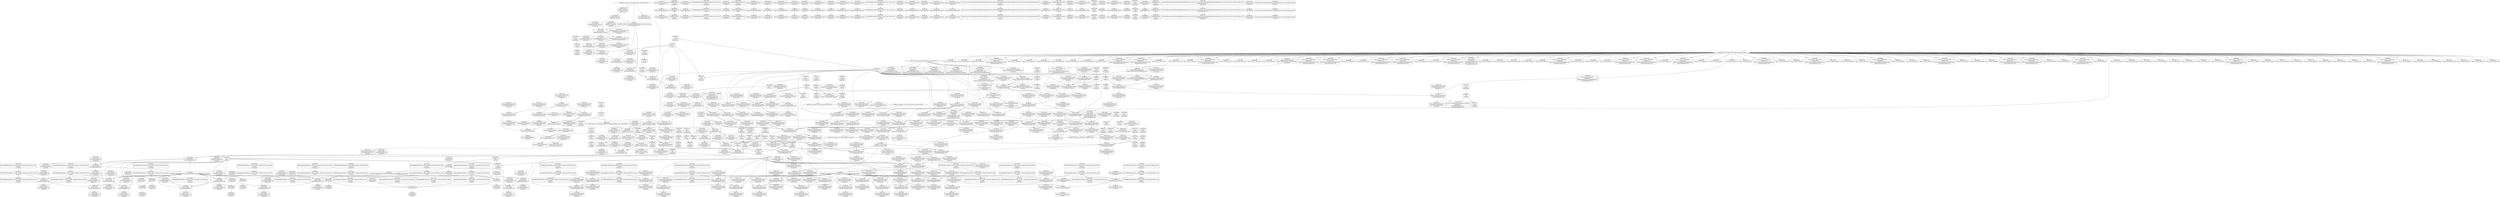 digraph {
	CE0x4bcfc40 [shape=record,shape=Mrecord,label="{CE0x4bcfc40|i32_0|*Constant*}"]
	CE0x4be2110 [shape=record,shape=Mrecord,label="{CE0x4be2110|i64_4|*Constant*|*SummSource*}"]
	CE0x4c1db70 [shape=record,shape=Mrecord,label="{CE0x4c1db70|selinux_msg_queue_msgsnd:tmp15|security/selinux/hooks.c,5244}"]
	CE0x4bcb130 [shape=record,shape=Mrecord,label="{CE0x4bcb130|selinux_msg_queue_msgsnd:entry}"]
	CE0x4be21e0 [shape=record,shape=Mrecord,label="{CE0x4be21e0|i64_4|*Constant*|*SummSink*}"]
	CE0x4c8f2d0 [shape=record,shape=Mrecord,label="{CE0x4c8f2d0|get_current:tmp4|./arch/x86/include/asm/current.h,14|*SummSink*}"]
	CE0x4bdb910 [shape=record,shape=Mrecord,label="{CE0x4bdb910|GLOBAL:current_sid|*Constant*|*SummSource*}"]
	CE0x4bf7c80 [shape=record,shape=Mrecord,label="{CE0x4bf7c80|current_sid:tmp13|security/selinux/hooks.c,218}"]
	CE0x4c590b0 [shape=record,shape=Mrecord,label="{CE0x4c590b0|selinux_msg_queue_msgsnd:tmp39|security/selinux/hooks.c,5264|*SummSink*}"]
	CE0x4c270c0 [shape=record,shape=Mrecord,label="{CE0x4c270c0|selinux_msg_queue_msgsnd:tmp20|security/selinux/hooks.c,5249|*SummSource*}"]
	CE0x4bd0990 [shape=record,shape=Mrecord,label="{CE0x4bd0990|current_sid:tmp3|*SummSource*}"]
	CE0x4bf4600 [shape=record,shape=Mrecord,label="{CE0x4bf4600|i64*_getelementptr_inbounds_(_11_x_i64_,_11_x_i64_*___llvm_gcov_ctr125,_i64_0,_i64_1)|*Constant*|*SummSink*}"]
	CE0x4c42830 [shape=record,shape=Mrecord,label="{CE0x4c42830|i64*_getelementptr_inbounds_(_11_x_i64_,_11_x_i64_*___llvm_gcov_ctr125,_i64_0,_i64_10)|*Constant*|*SummSink*}"]
	CE0x4c04aa0 [shape=record,shape=Mrecord,label="{CE0x4c04aa0|i16_26|*Constant*}"]
	CE0x4bf0820 [shape=record,shape=Mrecord,label="{CE0x4bf0820|i64_1|*Constant*|*SummSource*}"]
	CE0x4c576d0 [shape=record,shape=Mrecord,label="{CE0x4c576d0|selinux_msg_queue_msgsnd:tmp38|security/selinux/hooks.c,5263|*SummSource*}"]
	CE0x4bf2840 [shape=record,shape=Mrecord,label="{CE0x4bf2840|80:_i32,_112:_i8*,_:_CRE_172,176_|*MultipleSource*|Function::selinux_msg_queue_msgsnd&Arg::msq::|security/selinux/hooks.c,5231}"]
	CE0x4be8560 [shape=record,shape=Mrecord,label="{CE0x4be8560|selinux_msg_queue_msgsnd:sid2|security/selinux/hooks.c,5237|*SummSource*}"]
	CE0x4c5aa80 [shape=record,shape=Mrecord,label="{CE0x4c5aa80|current_sid:land.lhs.true2}"]
	CE0x4c5de20 [shape=record,shape=Mrecord,label="{CE0x4c5de20|i8*_getelementptr_inbounds_(_25_x_i8_,_25_x_i8_*_.str3,_i32_0,_i32_0)|*Constant*}"]
	CE0x4c27500 [shape=record,shape=Mrecord,label="{CE0x4c27500|avc_has_perm:entry|*SummSource*}"]
	CE0x4bd6c80 [shape=record,shape=Mrecord,label="{CE0x4bd6c80|selinux_msg_queue_msgsnd:tmp11|security/selinux/hooks.c,5242|*SummSink*}"]
	CE0x4c63820 [shape=record,shape=Mrecord,label="{CE0x4c63820|current_sid:tmp17|security/selinux/hooks.c,218|*SummSink*}"]
	CE0x4c161a0 [shape=record,shape=Mrecord,label="{CE0x4c161a0|GLOBAL:security_transition_sid|*Constant*|*SummSink*}"]
	CE0x4c5bff0 [shape=record,shape=Mrecord,label="{CE0x4c5bff0|get_current:tmp3}"]
	CE0x4c24710 [shape=record,shape=Mrecord,label="{CE0x4c24710|i8_4|*Constant*|*SummSink*}"]
	CE0x44c50f0 [shape=record,shape=Mrecord,label="{CE0x44c50f0|selinux_msg_queue_msgsnd:if.then12}"]
	CE0x4bcecb0 [shape=record,shape=Mrecord,label="{CE0x4bcecb0|selinux_msg_queue_msgsnd:security1|security/selinux/hooks.c,5232|*SummSource*}"]
	CE0x4c00a00 [shape=record,shape=Mrecord,label="{CE0x4c00a00|GLOBAL:__llvm_gcov_ctr125|Global_var:__llvm_gcov_ctr125}"]
	CE0x4bdae60 [shape=record,shape=Mrecord,label="{CE0x4bdae60|_call_void_mcount()_#3|*SummSource*}"]
	CE0x4bd4c90 [shape=record,shape=Mrecord,label="{CE0x4bd4c90|selinux_msg_queue_msgsnd:if.end7}"]
	CE0x4c01170 [shape=record,shape=Mrecord,label="{CE0x4c01170|_call_void_mcount()_#3|*SummSink*}"]
	CE0x4c477c0 [shape=record,shape=Mrecord,label="{CE0x4c477c0|current_sid:tmp24|security/selinux/hooks.c,220|*SummSource*}"]
	CE0x4bfbaa0 [shape=record,shape=Mrecord,label="{CE0x4bfbaa0|current_sid:tmp10|security/selinux/hooks.c,218|*SummSource*}"]
	CE0x4c44fd0 [shape=record,shape=Mrecord,label="{CE0x4c44fd0|i32_22|*Constant*|*SummSource*}"]
	CE0x4bf3440 [shape=record,shape=Mrecord,label="{CE0x4bf3440|80:_i32,_112:_i8*,_:_CRE_63,64_}"]
	CE0x4bfdc70 [shape=record,shape=Mrecord,label="{CE0x4bfdc70|current_sid:if.then}"]
	CE0x4bd46d0 [shape=record,shape=Mrecord,label="{CE0x4bd46d0|80:_i32,_112:_i8*,_:_CRE_35,36_}"]
	CE0x4c58cb0 [shape=record,shape=Mrecord,label="{CE0x4c58cb0|i64*_getelementptr_inbounds_(_15_x_i64_,_15_x_i64_*___llvm_gcov_ctr308,_i64_0,_i64_14)|*Constant*}"]
	CE0x4c5a160 [shape=record,shape=Mrecord,label="{CE0x4c5a160|_ret_i32_%retval.0,_!dbg_!27765|security/selinux/hooks.c,5264}"]
	CE0x4bfb0f0 [shape=record,shape=Mrecord,label="{CE0x4bfb0f0|current_sid:tmp7|security/selinux/hooks.c,218}"]
	CE0x4c633f0 [shape=record,shape=Mrecord,label="{CE0x4c633f0|current_sid:tmp17|security/selinux/hooks.c,218}"]
	CE0x4c3fbe0 [shape=record,shape=Mrecord,label="{CE0x4c3fbe0|_ret_i32_%retval.0,_!dbg_!27728|security/selinux/avc.c,775|*SummSource*}"]
	CE0x4bda2f0 [shape=record,shape=Mrecord,label="{CE0x4bda2f0|selinux_msg_queue_msgsnd:if.then17|*SummSource*}"]
	CE0x4c20430 [shape=record,shape=Mrecord,label="{CE0x4c20430|selinux_msg_queue_msgsnd:tmp18|security/selinux/hooks.c,5246|*SummSink*}"]
	CE0x4c16580 [shape=record,shape=Mrecord,label="{CE0x4c16580|selinux_msg_queue_msgsnd:tmp25|security/selinux/hooks.c,5254|*SummSink*}"]
	CE0x4bf9c70 [shape=record,shape=Mrecord,label="{CE0x4bf9c70|current_sid:do.end}"]
	CE0x4bda0e0 [shape=record,shape=Mrecord,label="{CE0x4bda0e0|selinux_msg_queue_msgsnd:bb|*SummSink*}"]
	CE0x4c1bdd0 [shape=record,shape=Mrecord,label="{CE0x4c1bdd0|selinux_msg_queue_msgsnd:tmp33|security/selinux/hooks.c,5260}"]
	CE0x4bf78c0 [shape=record,shape=Mrecord,label="{CE0x4bf78c0|i64*_getelementptr_inbounds_(_11_x_i64_,_11_x_i64_*___llvm_gcov_ctr125,_i64_0,_i64_6)|*Constant*|*SummSink*}"]
	CE0x4c43f60 [shape=record,shape=Mrecord,label="{CE0x4c43f60|_ret_%struct.task_struct*_%tmp4,_!dbg_!27714|./arch/x86/include/asm/current.h,14}"]
	CE0x4c24580 [shape=record,shape=Mrecord,label="{CE0x4c24580|i8_4|*Constant*|*SummSource*}"]
	CE0x4c59210 [shape=record,shape=Mrecord,label="{CE0x4c59210|selinux_msg_queue_msgsnd:tmp40|security/selinux/hooks.c,5264}"]
	CE0x4c17750 [shape=record,shape=Mrecord,label="{CE0x4c17750|selinux_msg_queue_msgsnd:tmp27|security/selinux/hooks.c,5256|*SummSource*}"]
	CE0x4c1e450 [shape=record,shape=Mrecord,label="{CE0x4c1e450|i64*_getelementptr_inbounds_(_15_x_i64_,_15_x_i64_*___llvm_gcov_ctr308,_i64_0,_i64_5)|*Constant*|*SummSource*}"]
	CE0x6a857f0 [shape=record,shape=Mrecord,label="{CE0x6a857f0|selinux_msg_queue_msgsnd:q_perm|security/selinux/hooks.c,5231}"]
	CE0x4c47630 [shape=record,shape=Mrecord,label="{CE0x4c47630|current_sid:tmp24|security/selinux/hooks.c,220}"]
	CE0x4bdc320 [shape=record,shape=Mrecord,label="{CE0x4bdc320|selinux_msg_queue_msgsnd:return|*SummSource*}"]
	CE0x4c17190 [shape=record,shape=Mrecord,label="{CE0x4c17190|selinux_msg_queue_msgsnd:tmp26|security/selinux/hooks.c,5256}"]
	CE0x4c45af0 [shape=record,shape=Mrecord,label="{CE0x4c45af0|current_sid:tmp22|security/selinux/hooks.c,218|*SummSource*}"]
	CE0x4bf2c60 [shape=record,shape=Mrecord,label="{CE0x4bf2c60|80:_i32,_112:_i8*,_:_CRE_216,224_|*MultipleSource*|Function::selinux_msg_queue_msgsnd&Arg::msq::|security/selinux/hooks.c,5231}"]
	CE0x4c02ac0 [shape=record,shape=Mrecord,label="{CE0x4c02ac0|i64_0|*Constant*}"]
	CE0x4c01210 [shape=record,shape=Mrecord,label="{CE0x4c01210|current_sid:call|security/selinux/hooks.c,218}"]
	CE0x4c42910 [shape=record,shape=Mrecord,label="{CE0x4c42910|current_sid:tmp20|security/selinux/hooks.c,218}"]
	CE0x4bde350 [shape=record,shape=Mrecord,label="{CE0x4bde350|80:_i32,_112:_i8*,_:_CRE_69,70_}"]
	CE0x4bf7cf0 [shape=record,shape=Mrecord,label="{CE0x4bf7cf0|current_sid:tmp13|security/selinux/hooks.c,218|*SummSource*}"]
	CE0x4bd2d70 [shape=record,shape=Mrecord,label="{CE0x4bd2d70|80:_i32,_112:_i8*,_:_CRE_12,13_}"]
	CE0x4c62ce0 [shape=record,shape=Mrecord,label="{CE0x4c62ce0|i8*_getelementptr_inbounds_(_45_x_i8_,_45_x_i8_*_.str12,_i32_0,_i32_0)|*Constant*|*SummSource*}"]
	CE0x4c3ec90 [shape=record,shape=Mrecord,label="{CE0x4c3ec90|i32_32|*Constant*}"]
	CE0x4c5db70 [shape=record,shape=Mrecord,label="{CE0x4c5db70|i8_1|*Constant*|*SummSource*}"]
	CE0x4c4de00 [shape=record,shape=Mrecord,label="{CE0x4c4de00|i64_10|*Constant*|*SummSource*}"]
	CE0x4c414f0 [shape=record,shape=Mrecord,label="{CE0x4c414f0|selinux_msg_queue_msgsnd:sid9|security/selinux/hooks.c,5252}"]
	CE0x4bd2cb0 [shape=record,shape=Mrecord,label="{CE0x4bd2cb0|80:_i32,_112:_i8*,_:_CRE_11,12_}"]
	CE0x4c02bd0 [shape=record,shape=Mrecord,label="{CE0x4c02bd0|current_sid:tmp4|security/selinux/hooks.c,218|*SummSource*}"]
	CE0x4be2930 [shape=record,shape=Mrecord,label="{CE0x4be2930|selinux_msg_queue_msgsnd:tmp13|security/selinux/hooks.c,5244|*SummSink*}"]
	CE0x4c47950 [shape=record,shape=Mrecord,label="{CE0x4c47950|current_sid:tmp24|security/selinux/hooks.c,220|*SummSink*}"]
	CE0x4bd7570 [shape=record,shape=Mrecord,label="{CE0x4bd7570|selinux_msg_queue_msgsnd:call5|security/selinux/hooks.c,5242|*SummSource*}"]
	CE0x4befeb0 [shape=record,shape=Mrecord,label="{CE0x4befeb0|80:_i32,_112:_i8*,_:_CRE_100,102_|*MultipleSource*|Function::selinux_msg_queue_msgsnd&Arg::msq::|security/selinux/hooks.c,5231}"]
	CE0x4c20c50 [shape=record,shape=Mrecord,label="{CE0x4c20c50|selinux_msg_queue_msgsnd:tmp16|security/selinux/hooks.c,5245|*SummSink*}"]
	CE0x4c1b4f0 [shape=record,shape=Mrecord,label="{CE0x4c1b4f0|selinux_msg_queue_msgsnd:tmp31|security/selinux/hooks.c,5258|*SummSource*}"]
	CE0x4be5110 [shape=record,shape=Mrecord,label="{CE0x4be5110|80:_i32,_112:_i8*,_:_CRE_49,50_}"]
	CE0x4bdac00 [shape=record,shape=Mrecord,label="{CE0x4bdac00|80:_i32,_112:_i8*,_:_CRE_4,5_}"]
	CE0x4bce250 [shape=record,shape=Mrecord,label="{CE0x4bce250|selinux_msg_queue_msgsnd:msg|Function::selinux_msg_queue_msgsnd&Arg::msg::|*SummSource*}"]
	CE0x4bf63b0 [shape=record,shape=Mrecord,label="{CE0x4bf63b0|selinux_msg_queue_msgsnd:tmp6|security/selinux/hooks.c,5237}"]
	CE0x4be5dd0 [shape=record,shape=Mrecord,label="{CE0x4be5dd0|current_sid:if.end|*SummSource*}"]
	CE0x4c428a0 [shape=record,shape=Mrecord,label="{CE0x4c428a0|current_sid:tmp19|security/selinux/hooks.c,218|*SummSink*}"]
	CE0x4be5c80 [shape=record,shape=Mrecord,label="{CE0x4be5c80|current_sid:if.end}"]
	CE0x4bded80 [shape=record,shape=Mrecord,label="{CE0x4bded80|selinux_msg_queue_msgsnd:msq|Function::selinux_msg_queue_msgsnd&Arg::msq::|*SummSink*}"]
	CE0x4c42050 [shape=record,shape=Mrecord,label="{CE0x4c42050|current_sid:tmp19|security/selinux/hooks.c,218}"]
	CE0x4c55880 [shape=record,shape=Mrecord,label="{CE0x4c55880|selinux_msg_queue_msgsnd:tmp36|security/selinux/hooks.c,5260|*SummSource*}"]
	CE0x4bd8bc0 [shape=record,shape=Mrecord,label="{CE0x4bd8bc0|selinux_msg_queue_msgsnd:cmp|security/selinux/hooks.c,5237|*SummSink*}"]
	CE0x4bd2e60 [shape=record,shape=Mrecord,label="{CE0x4bd2e60|80:_i32,_112:_i8*,_:_CRE_13,14_}"]
	CE0x4bddb80 [shape=record,shape=Mrecord,label="{CE0x4bddb80|selinux_msg_queue_msgsnd:sid3|security/selinux/hooks.c,5242}"]
	CE0x4bd9400 [shape=record,shape=Mrecord,label="{CE0x4bd9400|80:_i32,_112:_i8*,_:_CRE_76,80_|*MultipleSource*|Function::selinux_msg_queue_msgsnd&Arg::msq::|security/selinux/hooks.c,5231}"]
	CE0x4bdb6c0 [shape=record,shape=Mrecord,label="{CE0x4bdb6c0|i64*_getelementptr_inbounds_(_2_x_i64_,_2_x_i64_*___llvm_gcov_ctr98,_i64_0,_i64_1)|*Constant*|*SummSink*}"]
	CE0x4c253d0 [shape=record,shape=Mrecord,label="{CE0x4c253d0|selinux_msg_queue_msgsnd:key|security/selinux/hooks.c,5249}"]
	CE0x4bc5de0 [shape=record,shape=Mrecord,label="{CE0x4bc5de0|80:_i32,_112:_i8*,_:_CRE_26,27_}"]
	CE0x4c46820 [shape=record,shape=Mrecord,label="{CE0x4c46820|current_sid:sid|security/selinux/hooks.c,220|*SummSink*}"]
	CE0x4bf7d60 [shape=record,shape=Mrecord,label="{CE0x4bf7d60|current_sid:tmp13|security/selinux/hooks.c,218|*SummSink*}"]
	CE0x4bf6480 [shape=record,shape=Mrecord,label="{CE0x4bf6480|selinux_msg_queue_msgsnd:tmp6|security/selinux/hooks.c,5237|*SummSource*}"]
	CE0x4bfdd10 [shape=record,shape=Mrecord,label="{CE0x4bfdd10|current_sid:if.then|*SummSource*}"]
	CE0x4bf31c0 [shape=record,shape=Mrecord,label="{CE0x4bf31c0|selinux_msg_queue_msgsnd:security|security/selinux/hooks.c,5231}"]
	CE0x4c5b950 [shape=record,shape=Mrecord,label="{CE0x4c5b950|current_sid:tmp6|security/selinux/hooks.c,218|*SummSource*}"]
	CE0x4c551a0 [shape=record,shape=Mrecord,label="{CE0x4c551a0|selinux_msg_queue_msgsnd:sid19|security/selinux/hooks.c,5260|*SummSource*}"]
	CE0x4c04360 [shape=record,shape=Mrecord,label="{CE0x4c04360|i64*_getelementptr_inbounds_(_11_x_i64_,_11_x_i64_*___llvm_gcov_ctr125,_i64_0,_i64_8)|*Constant*}"]
	CE0x6286a70 [shape=record,shape=Mrecord,label="{CE0x6286a70|i64*_getelementptr_inbounds_(_15_x_i64_,_15_x_i64_*___llvm_gcov_ctr308,_i64_0,_i64_0)|*Constant*|*SummSource*}"]
	CE0x4bdbd80 [shape=record,shape=Mrecord,label="{CE0x4bdbd80|selinux_msg_queue_msgsnd:if.then|*SummSource*}"]
	CE0x4bcf790 [shape=record,shape=Mrecord,label="{CE0x4bcf790|i64_1|*Constant*}"]
	CE0x4c5c230 [shape=record,shape=Mrecord,label="{CE0x4c5c230|i32_0|*Constant*}"]
	CE0x4bf1ba0 [shape=record,shape=Mrecord,label="{CE0x4bf1ba0|selinux_msg_queue_msgsnd:tmp10|security/selinux/hooks.c,5237}"]
	CE0x4c26ad0 [shape=record,shape=Mrecord,label="{CE0x4c26ad0|avc_has_perm:entry}"]
	CE0x4c05100 [shape=record,shape=Mrecord,label="{CE0x4c05100|selinux_msg_queue_msgsnd:tobool|security/selinux/hooks.c,5244|*SummSource*}"]
	CE0x4c3f3a0 [shape=record,shape=Mrecord,label="{CE0x4c3f3a0|avc_has_perm:requested|Function::avc_has_perm&Arg::requested::|*SummSink*}"]
	CE0x6b476a0 [shape=record,shape=Mrecord,label="{CE0x6b476a0|i64*_getelementptr_inbounds_(_15_x_i64_,_15_x_i64_*___llvm_gcov_ctr308,_i64_0,_i64_0)|*Constant*|*SummSink*}"]
	CE0x4be5e40 [shape=record,shape=Mrecord,label="{CE0x4be5e40|current_sid:if.end|*SummSink*}"]
	CE0x4beceb0 [shape=record,shape=Mrecord,label="{CE0x4beceb0|80:_i32,_112:_i8*,_:_CRE_43,44_}"]
	CE0x4c53cf0 [shape=record,shape=Mrecord,label="{CE0x4c53cf0|selinux_msg_queue_msgsnd:sid18|security/selinux/hooks.c,5260|*SummSource*}"]
	CE0x4bdc2b0 [shape=record,shape=Mrecord,label="{CE0x4bdc2b0|selinux_msg_queue_msgsnd:entry|*SummSink*}"]
	CE0x4c19a00 [shape=record,shape=Mrecord,label="{CE0x4c19a00|selinux_msg_queue_msgsnd:tmp23|security/selinux/hooks.c,5254|*SummSink*}"]
	CE0x4bdd290 [shape=record,shape=Mrecord,label="{CE0x4bdd290|i32_1|*Constant*|*SummSource*}"]
	CE0x4be20a0 [shape=record,shape=Mrecord,label="{CE0x4be20a0|i64_4|*Constant*}"]
	CE0x4bdfb40 [shape=record,shape=Mrecord,label="{CE0x4bdfb40|selinux_msg_queue_msgsnd:tmp}"]
	CE0x4c1ff30 [shape=record,shape=Mrecord,label="{CE0x4c1ff30|i64*_getelementptr_inbounds_(_15_x_i64_,_15_x_i64_*___llvm_gcov_ctr308,_i64_0,_i64_6)|*Constant*|*SummSink*}"]
	CE0x4bcf380 [shape=record,shape=Mrecord,label="{CE0x4bcf380|80:_i32,_112:_i8*,_:_CRE_33,34_}"]
	CE0x4bd7500 [shape=record,shape=Mrecord,label="{CE0x4bd7500|selinux_msg_queue_msgsnd:call5|security/selinux/hooks.c,5242}"]
	CE0x4beae30 [shape=record,shape=Mrecord,label="{CE0x4beae30|80:_i32,_112:_i8*,_:_CRE_144,152_|*MultipleSource*|Function::selinux_msg_queue_msgsnd&Arg::msq::|security/selinux/hooks.c,5231}"]
	CE0x4c57d00 [shape=record,shape=Mrecord,label="{CE0x4c57d00|selinux_msg_queue_msgsnd:tmp38|security/selinux/hooks.c,5263|*SummSink*}"]
	CE0x4c466c0 [shape=record,shape=Mrecord,label="{CE0x4c466c0|current_sid:sid|security/selinux/hooks.c,220}"]
	CE0x4be24f0 [shape=record,shape=Mrecord,label="{CE0x4be24f0|selinux_msg_queue_msgsnd:tmp12|security/selinux/hooks.c,5244|*SummSink*}"]
	CE0x4bf2660 [shape=record,shape=Mrecord,label="{CE0x4bf2660|80:_i32,_112:_i8*,_:_CRE_168,172_|*MultipleSource*|Function::selinux_msg_queue_msgsnd&Arg::msq::|security/selinux/hooks.c,5231}"]
	CE0x4beda70 [shape=record,shape=Mrecord,label="{CE0x4beda70|80:_i32,_112:_i8*,_:_CRE_48,49_}"]
	CE0x4c3f570 [shape=record,shape=Mrecord,label="{CE0x4c3f570|avc_has_perm:requested|Function::avc_has_perm&Arg::requested::}"]
	CE0x4bf37d0 [shape=record,shape=Mrecord,label="{CE0x4bf37d0|80:_i32,_112:_i8*,_:_CRE_66,67_}"]
	CE0x4c43c90 [shape=record,shape=Mrecord,label="{CE0x4c43c90|get_current:entry|*SummSink*}"]
	CE0x4bcab50 [shape=record,shape=Mrecord,label="{CE0x4bcab50|selinux_msg_queue_msgsnd:if.end|*SummSource*}"]
	CE0x4be95b0 [shape=record,shape=Mrecord,label="{CE0x4be95b0|selinux_msg_queue_msgsnd:ad|security/selinux/hooks.c, 5227}"]
	CE0x4bf2a20 [shape=record,shape=Mrecord,label="{CE0x4bf2a20|80:_i32,_112:_i8*,_:_CRE_176,184_|*MultipleSource*|Function::selinux_msg_queue_msgsnd&Arg::msq::|security/selinux/hooks.c,5231}"]
	CE0x4beb240 [shape=record,shape=Mrecord,label="{CE0x4beb240|selinux_msg_queue_msgsnd:if.then6|*SummSource*}"]
	CE0x4c1fb40 [shape=record,shape=Mrecord,label="{CE0x4c1fb40|i64*_getelementptr_inbounds_(_15_x_i64_,_15_x_i64_*___llvm_gcov_ctr308,_i64_0,_i64_6)|*Constant*}"]
	CE0x4c5ac00 [shape=record,shape=Mrecord,label="{CE0x4c5ac00|current_sid:land.lhs.true2|*SummSource*}"]
	CE0x4c029e0 [shape=record,shape=Mrecord,label="{CE0x4c029e0|current_sid:tmp4|security/selinux/hooks.c,218}"]
	CE0x4bce800 [shape=record,shape=Mrecord,label="{CE0x4bce800|i32_4|*Constant*}"]
	CE0x4c26790 [shape=record,shape=Mrecord,label="{CE0x4c26790|i32_(i32,_i32,_i16,_i32,_%struct.common_audit_data*)*_bitcast_(i32_(i32,_i32,_i16,_i32,_%struct.common_audit_data.495*)*_avc_has_perm_to_i32_(i32,_i32,_i16,_i32,_%struct.common_audit_data*)*)|*Constant*|*SummSource*}"]
	CE0x4bfb3d0 [shape=record,shape=Mrecord,label="{CE0x4bfb3d0|_call_void_mcount()_#3}"]
	CE0x4c5a550 [shape=record,shape=Mrecord,label="{CE0x4c5a550|current_sid:land.lhs.true2|*SummSink*}"]
	CE0x4c45540 [shape=record,shape=Mrecord,label="{CE0x4c45540|current_sid:security|security/selinux/hooks.c,218}"]
	CE0x4bf5820 [shape=record,shape=Mrecord,label="{CE0x4bf5820|current_sid:tobool1|security/selinux/hooks.c,218|*SummSink*}"]
	CE0x4bd4d70 [shape=record,shape=Mrecord,label="{CE0x4bd4d70|selinux_msg_queue_msgsnd:if.end7|*SummSink*}"]
	CE0x4c45620 [shape=record,shape=Mrecord,label="{CE0x4c45620|current_sid:security|security/selinux/hooks.c,218|*SummSink*}"]
	CE0x4c278d0 [shape=record,shape=Mrecord,label="{CE0x4c278d0|avc_has_perm:ssid|Function::avc_has_perm&Arg::ssid::}"]
	CE0x4bd1890 [shape=record,shape=Mrecord,label="{CE0x4bd1890|selinux_msg_queue_msgsnd:msq|Function::selinux_msg_queue_msgsnd&Arg::msq::}"]
	CE0x4c1ee40 [shape=record,shape=Mrecord,label="{CE0x4c1ee40|selinux_msg_queue_msgsnd:tmp35|security/selinux/hooks.c,5260|*SummSource*}"]
	CE0x4c1f610 [shape=record,shape=Mrecord,label="{CE0x4c1f610|selinux_msg_queue_msgsnd:tmp17|security/selinux/hooks.c,5245|*SummSource*}"]
	CE0x4c5eb60 [shape=record,shape=Mrecord,label="{CE0x4c5eb60|current_sid:tmp10|security/selinux/hooks.c,218|*SummSink*}"]
	CE0x4bfb7e0 [shape=record,shape=Mrecord,label="{CE0x4bfb7e0|current_sid:tmp9|security/selinux/hooks.c,218|*SummSink*}"]
	CE0x4bdcc60 [shape=record,shape=Mrecord,label="{CE0x4bdcc60|80:_i32,_112:_i8*,_:_CRE_56,57_}"]
	CE0x4bd3f00 [shape=record,shape=Mrecord,label="{CE0x4bd3f00|80:_i32,_112:_i8*,_:_CRE_80,84_|*MultipleSource*|Function::selinux_msg_queue_msgsnd&Arg::msq::|security/selinux/hooks.c,5231}"]
	CE0x4c45d60 [shape=record,shape=Mrecord,label="{CE0x4c45d60|current_sid:tmp22|security/selinux/hooks.c,218|*SummSink*}"]
	CE0x4c5e5d0 [shape=record,shape=Mrecord,label="{CE0x4c5e5d0|i64_5|*Constant*|*SummSource*}"]
	CE0x4bec460 [shape=record,shape=Mrecord,label="{CE0x4bec460|selinux_msg_queue_msgsnd:rc.0}"]
	CE0x4bf41c0 [shape=record,shape=Mrecord,label="{CE0x4bf41c0|80:_i32,_112:_i8*,_:_CRE_22,23_}"]
	CE0x4c3e5b0 [shape=record,shape=Mrecord,label="{CE0x4c3e5b0|avc_has_perm:tsid|Function::avc_has_perm&Arg::tsid::|*SummSource*}"]
	CE0x4c42780 [shape=record,shape=Mrecord,label="{CE0x4c42780|i64*_getelementptr_inbounds_(_11_x_i64_,_11_x_i64_*___llvm_gcov_ctr125,_i64_0,_i64_10)|*Constant*|*SummSource*}"]
	CE0x4be5500 [shape=record,shape=Mrecord,label="{CE0x4be5500|get_current:tmp|*SummSink*}"]
	CE0x698bdd0 [shape=record,shape=Mrecord,label="{CE0x698bdd0|selinux_msg_queue_msgsnd:if.then12|*SummSink*}"]
	CE0x4c1a3a0 [shape=record,shape=Mrecord,label="{CE0x4c1a3a0|i64_11|*Constant*}"]
	CE0x4bd85b0 [shape=record,shape=Mrecord,label="{CE0x4bd85b0|i32_3|*Constant*|*SummSink*}"]
	CE0x4bdfbb0 [shape=record,shape=Mrecord,label="{CE0x4bdfbb0|COLLAPSED:_GCMRE___llvm_gcov_ctr308_internal_global_15_x_i64_zeroinitializer:_elem_0:default:}"]
	CE0x4bd0620 [shape=record,shape=Mrecord,label="{CE0x4bd0620|80:_i32,_112:_i8*,_:_CRE_29,30_}"]
	CE0x4bedba0 [shape=record,shape=Mrecord,label="{CE0x4bedba0|80:_i32,_112:_i8*,_:_CRE_46,47_}"]
	CE0x4c25440 [shape=record,shape=Mrecord,label="{CE0x4c25440|selinux_msg_queue_msgsnd:key|security/selinux/hooks.c,5249|*SummSource*}"]
	CE0x6a85890 [shape=record,shape=Mrecord,label="{CE0x6a85890|selinux_msg_queue_msgsnd:q_perm|security/selinux/hooks.c,5231|*SummSource*}"]
	CE0x4c5a390 [shape=record,shape=Mrecord,label="{CE0x4c5a390|_ret_i32_%retval.0,_!dbg_!27765|security/selinux/hooks.c,5264|*SummSink*}"]
	CE0x4bffa60 [shape=record,shape=Mrecord,label="{CE0x4bffa60|current_sid:tmp15|security/selinux/hooks.c,218|*SummSource*}"]
	CE0x4c1b080 [shape=record,shape=Mrecord,label="{CE0x4c1b080|selinux_msg_queue_msgsnd:tmp30|security/selinux/hooks.c,5258|*SummSink*}"]
	CE0x4c57130 [shape=record,shape=Mrecord,label="{CE0x4c57130|selinux_msg_queue_msgsnd:tmp37|security/selinux/hooks.c,5263|*SummSource*}"]
	"CONST[source:0(mediator),value:2(dynamic)][purpose:{subject}]"
	CE0x4bec2e0 [shape=record,shape=Mrecord,label="{CE0x4bec2e0|selinux_msg_queue_msgsnd:call14|security/selinux/hooks.c,5256|*SummSink*}"]
	CE0x4c5f310 [shape=record,shape=Mrecord,label="{CE0x4c5f310|i64_5|*Constant*|*SummSink*}"]
	CE0x4c14550 [shape=record,shape=Mrecord,label="{CE0x4c14550|selinux_msg_queue_msgsnd:tmp28|security/selinux/hooks.c,5256|*SummSink*}"]
	CE0x4c13f20 [shape=record,shape=Mrecord,label="{CE0x4c13f20|GLOBAL:lockdep_rcu_suspicious|*Constant*|*SummSink*}"]
	CE0x4c77630 [shape=record,shape=Mrecord,label="{CE0x4c77630|get_current:tmp2|*SummSink*}"]
	CE0x4becfe0 [shape=record,shape=Mrecord,label="{CE0x4becfe0|80:_i32,_112:_i8*,_:_CRE_44,45_}"]
	CE0x4bf2070 [shape=record,shape=Mrecord,label="{CE0x4bf2070|80:_i32,_112:_i8*,_:_CRE_1,2_}"]
	CE0x4bd90a0 [shape=record,shape=Mrecord,label="{CE0x4bd90a0|80:_i32,_112:_i8*,_:_CRE_71,72_}"]
	CE0x4bcf5e0 [shape=record,shape=Mrecord,label="{CE0x4bcf5e0|80:_i32,_112:_i8*,_:_CRE_32,33_}"]
	CE0x4beed10 [shape=record,shape=Mrecord,label="{CE0x4beed10|selinux_msg_queue_msgsnd:tmp5|security/selinux/hooks.c,5232|*SummSink*}"]
	CE0x4c26180 [shape=record,shape=Mrecord,label="{CE0x4c26180|i32_(i32,_i32,_i16,_i32,_%struct.common_audit_data*)*_bitcast_(i32_(i32,_i32,_i16,_i32,_%struct.common_audit_data.495*)*_avc_has_perm_to_i32_(i32,_i32,_i16,_i32,_%struct.common_audit_data*)*)|*Constant*}"]
	CE0x4c57530 [shape=record,shape=Mrecord,label="{CE0x4c57530|selinux_msg_queue_msgsnd:tmp38|security/selinux/hooks.c,5263}"]
	CE0x4c15eb0 [shape=record,shape=Mrecord,label="{CE0x4c15eb0|selinux_msg_queue_msgsnd:tobool16|security/selinux/hooks.c,5258}"]
	CE0x4c4d5c0 [shape=record,shape=Mrecord,label="{CE0x4c4d5c0|selinux_msg_queue_msgsnd:tobool16|security/selinux/hooks.c,5258|*SummSink*}"]
	CE0x4c1c4b0 [shape=record,shape=Mrecord,label="{CE0x4c1c4b0|%struct.qstr*_null|*Constant*}"]
	CE0x4c14390 [shape=record,shape=Mrecord,label="{CE0x4c14390|selinux_msg_queue_msgsnd:tmp28|security/selinux/hooks.c,5256|*SummSource*}"]
	CE0x4bd7b90 [shape=record,shape=Mrecord,label="{CE0x4bd7b90|selinux_msg_queue_msgsnd:tmp8|security/selinux/hooks.c,5237|*SummSource*}"]
	CE0x4c04a10 [shape=record,shape=Mrecord,label="{CE0x4c04a10|selinux_msg_queue_msgsnd:call5|security/selinux/hooks.c,5242|*SummSink*}"]
	CE0x4c572b0 [shape=record,shape=Mrecord,label="{CE0x4c572b0|i64*_getelementptr_inbounds_(_15_x_i64_,_15_x_i64_*___llvm_gcov_ctr308,_i64_0,_i64_13)|*Constant*|*SummSource*}"]
	CE0x4be71a0 [shape=record,shape=Mrecord,label="{CE0x4be71a0|current_sid:bb}"]
	CE0x4c1c570 [shape=record,shape=Mrecord,label="{CE0x4c1c570|%struct.qstr*_null|*Constant*|*SummSource*}"]
	CE0x4c561b0 [shape=record,shape=Mrecord,label="{CE0x4c561b0|i32_512|*Constant*}"]
	CE0x4c46c20 [shape=record,shape=Mrecord,label="{CE0x4c46c20|0:_i32,_4:_i32,_8:_i32,_12:_i32,_:_CMRE_4,8_|*MultipleSource*|security/selinux/hooks.c,218|security/selinux/hooks.c,218|security/selinux/hooks.c,220}"]
	CE0x4c1d830 [shape=record,shape=Mrecord,label="{CE0x4c1d830|selinux_msg_queue_msgsnd:tmp14|security/selinux/hooks.c,5244|*SummSource*}"]
	CE0x4c913e0 [shape=record,shape=Mrecord,label="{CE0x4c913e0|_call_void_mcount()_#3|*SummSource*}"]
	CE0x4be6dd0 [shape=record,shape=Mrecord,label="{CE0x4be6dd0|i64_0|*Constant*|*SummSink*}"]
	CE0x4c1e110 [shape=record,shape=Mrecord,label="{CE0x4c1e110|i64*_getelementptr_inbounds_(_15_x_i64_,_15_x_i64_*___llvm_gcov_ctr308,_i64_0,_i64_5)|*Constant*}"]
	CE0x4c91550 [shape=record,shape=Mrecord,label="{CE0x4c91550|get_current:tmp4|./arch/x86/include/asm/current.h,14}"]
	CE0x4bda020 [shape=record,shape=Mrecord,label="{CE0x4bda020|selinux_msg_queue_msgsnd:bb}"]
	CE0x4c62be0 [shape=record,shape=Mrecord,label="{CE0x4c62be0|i8*_getelementptr_inbounds_(_45_x_i8_,_45_x_i8_*_.str12,_i32_0,_i32_0)|*Constant*}"]
	CE0x4bcaa90 [shape=record,shape=Mrecord,label="{CE0x4bcaa90|selinux_msg_queue_msgsnd:if.end}"]
	CE0x5facc50 [shape=record,shape=Mrecord,label="{CE0x5facc50|selinux_msg_queue_msgsnd:if.end15}"]
	CE0x4bd4470 [shape=record,shape=Mrecord,label="{CE0x4bd4470|80:_i32,_112:_i8*,_:_CRE_36,37_}"]
	CE0x4bf5f90 [shape=record,shape=Mrecord,label="{CE0x4bf5f90|get_current:tmp2}"]
	CE0x4c775c0 [shape=record,shape=Mrecord,label="{CE0x4c775c0|get_current:tmp2|*SummSource*}"]
	CE0x4c26000 [shape=record,shape=Mrecord,label="{CE0x4c26000|selinux_msg_queue_msgsnd:call10|security/selinux/hooks.c,5252|*SummSink*}"]
	CE0x4c26d70 [shape=record,shape=Mrecord,label="{CE0x4c26d70|selinux_msg_queue_msgsnd:tmp21|security/selinux/hooks.c,5252|*SummSink*}"]
	CE0x4bfc370 [shape=record,shape=Mrecord,label="{CE0x4bfc370|GLOBAL:current_sid.__warned|Global_var:current_sid.__warned|*SummSource*}"]
	CE0x4c43410 [shape=record,shape=Mrecord,label="{CE0x4c43410|current_sid:call4|security/selinux/hooks.c,218|*SummSink*}"]
	CE0x4c3f110 [shape=record,shape=Mrecord,label="{CE0x4c3f110|i32_32|*Constant*|*SummSource*}"]
	CE0x4c1bc10 [shape=record,shape=Mrecord,label="{CE0x4c1bc10|selinux_msg_queue_msgsnd:tmp32|security/selinux/hooks.c,5258|*SummSink*}"]
	CE0x4c44ac0 [shape=record,shape=Mrecord,label="{CE0x4c44ac0|current_sid:tmp21|security/selinux/hooks.c,218}"]
	CE0x4be7c90 [shape=record,shape=Mrecord,label="{CE0x4be7c90|GLOBAL:__llvm_gcov_ctr125|Global_var:__llvm_gcov_ctr125|*SummSource*}"]
	CE0x4bdaf00 [shape=record,shape=Mrecord,label="{CE0x4bdaf00|80:_i32,_112:_i8*,_:_CRE_104,112_|*MultipleSource*|Function::selinux_msg_queue_msgsnd&Arg::msq::|security/selinux/hooks.c,5231}"]
	CE0x4bc6c30 [shape=record,shape=Mrecord,label="{CE0x4bc6c30|selinux_msg_queue_msgsnd:tmp3|security/selinux/hooks.c,5231|*SummSink*}"]
	CE0x4bdaca0 [shape=record,shape=Mrecord,label="{CE0x4bdaca0|80:_i32,_112:_i8*,_:_CRE_5,6_}"]
	CE0x4c62500 [shape=record,shape=Mrecord,label="{CE0x4c62500|i32_218|*Constant*|*SummSource*}"]
	CE0x4c3e4b0 [shape=record,shape=Mrecord,label="{CE0x4c3e4b0|avc_has_perm:tsid|Function::avc_has_perm&Arg::tsid::}"]
	CE0x4c47b00 [shape=record,shape=Mrecord,label="{CE0x4c47b00|get_current:bb|*SummSource*}"]
	CE0x4c01b40 [shape=record,shape=Mrecord,label="{CE0x4c01b40|i64_3|*Constant*}"]
	CE0x4c1a030 [shape=record,shape=Mrecord,label="{CE0x4c1a030|selinux_msg_queue_msgsnd:tmp24|security/selinux/hooks.c,5254|*SummSink*}"]
	CE0x4bdcd90 [shape=record,shape=Mrecord,label="{CE0x4bdcd90|80:_i32,_112:_i8*,_:_CRE_52,53_}"]
	CE0x4bf07b0 [shape=record,shape=Mrecord,label="{CE0x4bf07b0|i64_1|*Constant*}"]
	CE0x4be7de0 [shape=record,shape=Mrecord,label="{CE0x4be7de0|current_sid:tmp5|security/selinux/hooks.c,218|*SummSink*}"]
	CE0x4be90a0 [shape=record,shape=Mrecord,label="{CE0x4be90a0|selinux_msg_queue_msgsnd:if.end21|*SummSource*}"]
	CE0x4bd7df0 [shape=record,shape=Mrecord,label="{CE0x4bd7df0|selinux_msg_queue_msgsnd:q_perm|security/selinux/hooks.c,5231|*SummSink*}"]
	CE0x4bef710 [shape=record,shape=Mrecord,label="{CE0x4bef710|80:_i32,_112:_i8*,_:_CRE_40,41_}"]
	CE0x4c16e00 [shape=record,shape=Mrecord,label="{CE0x4c16e00|i64*_getelementptr_inbounds_(_15_x_i64_,_15_x_i64_*___llvm_gcov_ctr308,_i64_0,_i64_9)|*Constant*|*SummSink*}"]
	CE0x4c5e340 [shape=record,shape=Mrecord,label="{CE0x4c5e340|i64_5|*Constant*}"]
	CE0x4be8f90 [shape=record,shape=Mrecord,label="{CE0x4be8f90|selinux_msg_queue_msgsnd:if.end21}"]
	CE0x4bd7850 [shape=record,shape=Mrecord,label="{CE0x4bd7850|80:_i32,_112:_i8*,_:_CRE_9,10_}"]
	CE0x4bd2280 [shape=record,shape=Mrecord,label="{CE0x4bd2280|80:_i32,_112:_i8*,_:_CRE_38,39_}"]
	CE0x4c3ee70 [shape=record,shape=Mrecord,label="{CE0x4c3ee70|avc_has_perm:tclass|Function::avc_has_perm&Arg::tclass::|*SummSink*}"]
	CE0x4c43290 [shape=record,shape=Mrecord,label="{CE0x4c43290|current_sid:call4|security/selinux/hooks.c,218|*SummSource*}"]
	CE0x4bf9680 [shape=record,shape=Mrecord,label="{CE0x4bf9680|i64*_getelementptr_inbounds_(_2_x_i64_,_2_x_i64_*___llvm_gcov_ctr98,_i64_0,_i64_1)|*Constant*}"]
	CE0x4c5af60 [shape=record,shape=Mrecord,label="{CE0x4c5af60|current_sid:tmp1|*SummSink*}"]
	CE0x4bd0a30 [shape=record,shape=Mrecord,label="{CE0x4bd0a30|current_sid:tmp3|*SummSink*}"]
	CE0x4bd7a80 [shape=record,shape=Mrecord,label="{CE0x4bd7a80|GLOBAL:__llvm_gcov_ctr308|Global_var:__llvm_gcov_ctr308|*SummSource*}"]
	CE0x4c04cb0 [shape=record,shape=Mrecord,label="{CE0x4c04cb0|%struct.qstr*_null|*Constant*|*SummSink*}"]
	CE0x4be7d70 [shape=record,shape=Mrecord,label="{CE0x4be7d70|current_sid:tmp5|security/selinux/hooks.c,218|*SummSource*}"]
	CE0x4c5c610 [shape=record,shape=Mrecord,label="{CE0x4c5c610|get_current:tmp4|./arch/x86/include/asm/current.h,14|*SummSource*}"]
	CE0x4c17910 [shape=record,shape=Mrecord,label="{CE0x4c17910|selinux_msg_queue_msgsnd:tmp27|security/selinux/hooks.c,5256|*SummSink*}"]
	CE0x4c586b0 [shape=record,shape=Mrecord,label="{CE0x4c586b0|selinux_msg_queue_msgsnd:retval.0|*SummSink*}"]
	CE0x4c63380 [shape=record,shape=Mrecord,label="{CE0x4c63380|i64*_getelementptr_inbounds_(_11_x_i64_,_11_x_i64_*___llvm_gcov_ctr125,_i64_0,_i64_9)|*Constant*|*SummSink*}"]
	CE0x4bf3a60 [shape=record,shape=Mrecord,label="{CE0x4bf3a60|selinux_msg_queue_msgsnd:tmp3|security/selinux/hooks.c,5231}"]
	CE0x4bd91a0 [shape=record,shape=Mrecord,label="{CE0x4bd91a0|i32_10|*Constant*}"]
	CE0x4c1aa60 [shape=record,shape=Mrecord,label="{CE0x4c1aa60|selinux_msg_queue_msgsnd:tmp29|security/selinux/hooks.c,5258|*SummSource*}"]
	CE0x4c56760 [shape=record,shape=Mrecord,label="{CE0x4c56760|selinux_msg_queue_msgsnd:tmp37|security/selinux/hooks.c,5263}"]
	CE0x4beeef0 [shape=record,shape=Mrecord,label="{CE0x4beeef0|selinux_msg_queue_msgsnd:tmp6|security/selinux/hooks.c,5237|*SummSink*}"]
	CE0x4bea2d0 [shape=record,shape=Mrecord,label="{CE0x4bea2d0|selinux_msg_queue_msgsnd:tobool|security/selinux/hooks.c,5244|*SummSink*}"]
	CE0x4bf9d80 [shape=record,shape=Mrecord,label="{CE0x4bf9d80|current_sid:do.end|*SummSink*}"]
	CE0x4c56420 [shape=record,shape=Mrecord,label="{CE0x4c56420|i32_512|*Constant*|*SummSource*}"]
	CE0x4c46290 [shape=record,shape=Mrecord,label="{CE0x4c46290|i32_1|*Constant*}"]
	CE0x4bcf870 [shape=record,shape=Mrecord,label="{CE0x4bcf870|current_sid:tmp1|*SummSource*}"]
	CE0x4bfc6f0 [shape=record,shape=Mrecord,label="{CE0x4bfc6f0|get_current:tmp3|*SummSink*}"]
	CE0x4bf3360 [shape=record,shape=Mrecord,label="{CE0x4bf3360|80:_i32,_112:_i8*,_:_CRE_62,63_}"]
	CE0x4bd0300 [shape=record,shape=Mrecord,label="{CE0x4bd0300|get_current:tmp}"]
	CE0x4bf36a0 [shape=record,shape=Mrecord,label="{CE0x4bf36a0|80:_i32,_112:_i8*,_:_CRE_65,66_}"]
	CE0x4c3f610 [shape=record,shape=Mrecord,label="{CE0x4c3f610|avc_has_perm:requested|Function::avc_has_perm&Arg::requested::|*SummSource*}"]
	CE0x4bf4a60 [shape=record,shape=Mrecord,label="{CE0x4bf4a60|current_sid:entry|*SummSink*}"]
	CE0x4bd7710 [shape=record,shape=Mrecord,label="{CE0x4bd7710|selinux_msg_queue_msgsnd:tmp9|security/selinux/hooks.c,5237}"]
	CE0x4bfc820 [shape=record,shape=Mrecord,label="{CE0x4bfc820|current_sid:tmp|*SummSource*}"]
	CE0x4c18ba0 [shape=record,shape=Mrecord,label="{CE0x4c18ba0|selinux_msg_queue_msgsnd:tmp23|security/selinux/hooks.c,5254}"]
	CE0x4c01ad0 [shape=record,shape=Mrecord,label="{CE0x4c01ad0|i64_2|*Constant*}"]
	CE0x4be9250 [shape=record,shape=Mrecord,label="{CE0x4be9250|80:_i32,_112:_i8*,_:_CRE_55,56_}"]
	CE0x4c1e7d0 [shape=record,shape=Mrecord,label="{CE0x4c1e7d0|i64*_getelementptr_inbounds_(_15_x_i64_,_15_x_i64_*___llvm_gcov_ctr308,_i64_0,_i64_5)|*Constant*|*SummSink*}"]
	CE0x4be1ee0 [shape=record,shape=Mrecord,label="{CE0x4be1ee0|selinux_msg_queue_msgsnd:tmp13|security/selinux/hooks.c,5244}"]
	CE0x4c03e30 [shape=record,shape=Mrecord,label="{CE0x4c03e30|i1_true|*Constant*|*SummSource*}"]
	CE0x4c26bd0 [shape=record,shape=Mrecord,label="{CE0x4c26bd0|avc_has_perm:ssid|Function::avc_has_perm&Arg::ssid::|*SummSource*}"]
	CE0x4c243f0 [shape=record,shape=Mrecord,label="{CE0x4c243f0|i8_4|*Constant*}"]
	CE0x4c41c00 [shape=record,shape=Mrecord,label="{CE0x4c41c00|current_sid:tmp18|security/selinux/hooks.c,218}"]
	CE0x4be39e0 [shape=record,shape=Mrecord,label="{CE0x4be39e0|80:_i32,_112:_i8*,_:_CRE_17,18_}"]
	CE0x4bda440 [shape=record,shape=Mrecord,label="{CE0x4bda440|80:_i32,_112:_i8*,_:_CRE_184,192_|*MultipleSource*|Function::selinux_msg_queue_msgsnd&Arg::msq::|security/selinux/hooks.c,5231}"]
	CE0x4bf0fa0 [shape=record,shape=Mrecord,label="{CE0x4bf0fa0|current_sid:tobool|security/selinux/hooks.c,218}"]
	CE0x4c020b0 [shape=record,shape=Mrecord,label="{CE0x4c020b0|current_sid:tmp11|security/selinux/hooks.c,218|*SummSource*}"]
	CE0x4bda280 [shape=record,shape=Mrecord,label="{CE0x4bda280|selinux_msg_queue_msgsnd:if.then17}"]
	CE0x4bd13c0 [shape=record,shape=Mrecord,label="{CE0x4bd13c0|selinux_msg_queue_msgsnd:tmp11|security/selinux/hooks.c,5242}"]
	CE0x4c1d9f0 [shape=record,shape=Mrecord,label="{CE0x4c1d9f0|selinux_msg_queue_msgsnd:tmp14|security/selinux/hooks.c,5244|*SummSink*}"]
	CE0x4c13e90 [shape=record,shape=Mrecord,label="{CE0x4c13e90|GLOBAL:lockdep_rcu_suspicious|*Constant*|*SummSource*}"]
	CE0x4be68b0 [shape=record,shape=Mrecord,label="{CE0x4be68b0|selinux_msg_queue_msgsnd:tmp7|security/selinux/hooks.c,5237|*SummSource*}"]
	CE0x4c55e70 [shape=record,shape=Mrecord,label="{CE0x4c55e70|selinux_msg_queue_msgsnd:call20|security/selinux/hooks.c,5260|*SummSource*}"]
	CE0x4c631f0 [shape=record,shape=Mrecord,label="{CE0x4c631f0|i64*_getelementptr_inbounds_(_11_x_i64_,_11_x_i64_*___llvm_gcov_ctr125,_i64_0,_i64_9)|*Constant*|*SummSource*}"]
	CE0x4be7ef0 [shape=record,shape=Mrecord,label="{CE0x4be7ef0|current_sid:tmp6|security/selinux/hooks.c,218}"]
	CE0x4bdc3b0 [shape=record,shape=Mrecord,label="{CE0x4bdc3b0|get_current:tmp1|*SummSink*}"]
	CE0x4bdc770 [shape=record,shape=Mrecord,label="{CE0x4bdc770|selinux_msg_queue_msgsnd:entry|*SummSource*}"]
	CE0x4bf6670 [shape=record,shape=Mrecord,label="{CE0x4bf6670|i32_3|*Constant*}"]
	CE0x4c3f500 [shape=record,shape=Mrecord,label="{CE0x4c3f500|_ret_i32_%retval.0,_!dbg_!27728|security/selinux/avc.c,775}"]
	CE0x4bd0050 [shape=record,shape=Mrecord,label="{CE0x4bd0050|GLOBAL:current_task|Global_var:current_task}"]
	CE0x44c5030 [shape=record,shape=Mrecord,label="{CE0x44c5030|selinux_msg_queue_msgsnd:if.end|*SummSink*}"]
	CE0x4becaa0 [shape=record,shape=Mrecord,label="{CE0x4becaa0|80:_i32,_112:_i8*,_:_CRE_60,61_}"]
	CE0x4be5590 [shape=record,shape=Mrecord,label="{CE0x4be5590|i64_1|*Constant*}"]
	CE0x4be2bc0 [shape=record,shape=Mrecord,label="{CE0x4be2bc0|current_sid:tmp2|*SummSource*}"]
	CE0x4be9a70 [shape=record,shape=Mrecord,label="{CE0x4be9a70|selinux_msg_queue_msgsnd:tmp33|security/selinux/hooks.c,5260|*SummSource*}"]
	CE0x4bd7c00 [shape=record,shape=Mrecord,label="{CE0x4bd7c00|selinux_msg_queue_msgsnd:tmp8|security/selinux/hooks.c,5237|*SummSink*}"]
	CE0x4c16740 [shape=record,shape=Mrecord,label="{CE0x4c16740|i64*_getelementptr_inbounds_(_15_x_i64_,_15_x_i64_*___llvm_gcov_ctr308,_i64_0,_i64_9)|*Constant*}"]
	CE0x4c3f910 [shape=record,shape=Mrecord,label="{CE0x4c3f910|avc_has_perm:auditdata|Function::avc_has_perm&Arg::auditdata::|*SummSource*}"]
	CE0x4c4dd90 [shape=record,shape=Mrecord,label="{CE0x4c4dd90|i64_10|*Constant*}"]
	CE0x4c17cf0 [shape=record,shape=Mrecord,label="{CE0x4c17cf0|selinux_msg_queue_msgsnd:sid13|security/selinux/hooks.c,5256|*SummSource*}"]
	CE0x4c1aec0 [shape=record,shape=Mrecord,label="{CE0x4c1aec0|selinux_msg_queue_msgsnd:tmp30|security/selinux/hooks.c,5258|*SummSource*}"]
	CE0x4bf1a00 [shape=record,shape=Mrecord,label="{CE0x4bf1a00|selinux_msg_queue_msgsnd:tmp9|security/selinux/hooks.c,5237|*SummSink*}"]
	CE0x4c3ff80 [shape=record,shape=Mrecord,label="{CE0x4c3ff80|selinux_msg_queue_msgsnd:tobool11|security/selinux/hooks.c,5254|*SummSink*}"]
	CE0x4c5cf80 [shape=record,shape=Mrecord,label="{CE0x4c5cf80|current_sid:tobool1|security/selinux/hooks.c,218}"]
	CE0x4bf3020 [shape=record,shape=Mrecord,label="{CE0x4bf3020|selinux_msg_queue_msgsnd:security|security/selinux/hooks.c,5231|*SummSink*}"]
	CE0x4c47db0 [shape=record,shape=Mrecord,label="{CE0x4c47db0|i64*_getelementptr_inbounds_(_2_x_i64_,_2_x_i64_*___llvm_gcov_ctr98,_i64_0,_i64_0)|*Constant*}"]
	CE0x4c5d870 [shape=record,shape=Mrecord,label="{CE0x4c5d870|current_sid:tmp16|security/selinux/hooks.c,218|*SummSink*}"]
	CE0x4c423a0 [shape=record,shape=Mrecord,label="{CE0x4c423a0|i64*_getelementptr_inbounds_(_11_x_i64_,_11_x_i64_*___llvm_gcov_ctr125,_i64_0,_i64_10)|*Constant*}"]
	CE0x4c20b70 [shape=record,shape=Mrecord,label="{CE0x4c20b70|selinux_msg_queue_msgsnd:tmp16|security/selinux/hooks.c,5245}"]
	CE0x4c447b0 [shape=record,shape=Mrecord,label="{CE0x4c447b0|current_sid:cred|security/selinux/hooks.c,218|*SummSink*}"]
	CE0x4bf0740 [shape=record,shape=Mrecord,label="{CE0x4bf0740|selinux_msg_queue_msgsnd:tmp|*SummSink*}"]
	CE0x4bf6a40 [shape=record,shape=Mrecord,label="{CE0x4bf6a40|current_sid:tmp12|security/selinux/hooks.c,218|*SummSink*}"]
	CE0x4c21510 [shape=record,shape=Mrecord,label="{CE0x4c21510|selinux_msg_queue_msgsnd:type|security/selinux/hooks.c,5248|*SummSource*}"]
	CE0x4bf09e0 [shape=record,shape=Mrecord,label="{CE0x4bf09e0|selinux_msg_queue_msgsnd:tmp1|*SummSource*}"]
	CE0x4bc6970 [shape=record,shape=Mrecord,label="{CE0x4bc6970|40:_i8*,_:_CRE_40,48_|*MultipleSource*|security/selinux/hooks.c,5232|Function::selinux_msg_queue_msgsnd&Arg::msg::}"]
	CE0x4bcfd70 [shape=record,shape=Mrecord,label="{CE0x4bcfd70|i32_0|*Constant*|*SummSource*}"]
	CE0x4c55a40 [shape=record,shape=Mrecord,label="{CE0x4c55a40|selinux_msg_queue_msgsnd:tmp36|security/selinux/hooks.c,5260|*SummSink*}"]
	CE0x4c4e140 [shape=record,shape=Mrecord,label="{CE0x4c4e140|selinux_msg_queue_msgsnd:tmp30|security/selinux/hooks.c,5258}"]
	CE0x4c56fd0 [shape=record,shape=Mrecord,label="{CE0x4c56fd0|i64*_getelementptr_inbounds_(_15_x_i64_,_15_x_i64_*___llvm_gcov_ctr308,_i64_0,_i64_13)|*Constant*}"]
	CE0x4c1f180 [shape=record,shape=Mrecord,label="{CE0x4c1f180|selinux_msg_queue_msgsnd:sid19|security/selinux/hooks.c,5260}"]
	CE0x62869b0 [shape=record,shape=Mrecord,label="{CE0x62869b0|i64*_getelementptr_inbounds_(_15_x_i64_,_15_x_i64_*___llvm_gcov_ctr308,_i64_0,_i64_0)|*Constant*}"]
	CE0x4be9910 [shape=record,shape=Mrecord,label="{CE0x4be9910|i64*_getelementptr_inbounds_(_15_x_i64_,_15_x_i64_*___llvm_gcov_ctr308,_i64_0,_i64_12)|*Constant*}"]
	CE0x4bf38b0 [shape=record,shape=Mrecord,label="{CE0x4bf38b0|selinux_msg_queue_msgsnd:tmp2|security/selinux/hooks.c,5231|*SummSink*}"]
	CE0x4c1ab70 [shape=record,shape=Mrecord,label="{CE0x4c1ab70|selinux_msg_queue_msgsnd:tmp29|security/selinux/hooks.c,5258|*SummSink*}"]
	CE0x4be5f10 [shape=record,shape=Mrecord,label="{CE0x4be5f10|i64*_getelementptr_inbounds_(_11_x_i64_,_11_x_i64_*___llvm_gcov_ctr125,_i64_0,_i64_0)|*Constant*}"]
	CE0x4beec10 [shape=record,shape=Mrecord,label="{CE0x4beec10|selinux_msg_queue_msgsnd:tmp5|security/selinux/hooks.c,5232}"]
	CE0x4c24bd0 [shape=record,shape=Mrecord,label="{CE0x4c24bd0|selinux_msg_queue_msgsnd:q_perm8|security/selinux/hooks.c,5249|*SummSource*}"]
	CE0x4be23e0 [shape=record,shape=Mrecord,label="{CE0x4be23e0|selinux_msg_queue_msgsnd:tmp12|security/selinux/hooks.c,5244|*SummSource*}"]
	CE0x4c1a410 [shape=record,shape=Mrecord,label="{CE0x4c1a410|i64_11|*Constant*|*SummSource*}"]
	CE0x4bf3150 [shape=record,shape=Mrecord,label="{CE0x4bf3150|selinux_msg_queue_msgsnd:security|security/selinux/hooks.c,5231|*SummSource*}"]
	CE0x4c533d0 [shape=record,shape=Mrecord,label="{CE0x4c533d0|selinux_msg_queue_msgsnd:tmp34|security/selinux/hooks.c,5260|*SummSource*}"]
	CE0x4c26950 [shape=record,shape=Mrecord,label="{CE0x4c26950|i32_(i32,_i32,_i16,_i32,_%struct.common_audit_data*)*_bitcast_(i32_(i32,_i32,_i16,_i32,_%struct.common_audit_data.495*)*_avc_has_perm_to_i32_(i32,_i32,_i16,_i32,_%struct.common_audit_data*)*)|*Constant*|*SummSink*}"]
	CE0x4be3b90 [shape=record,shape=Mrecord,label="{CE0x4be3b90|i64*_getelementptr_inbounds_(_11_x_i64_,_11_x_i64_*___llvm_gcov_ctr125,_i64_0,_i64_0)|*Constant*|*SummSource*}"]
	CE0x4c1b6b0 [shape=record,shape=Mrecord,label="{CE0x4c1b6b0|selinux_msg_queue_msgsnd:tmp31|security/selinux/hooks.c,5258|*SummSink*}"]
	CE0x4bd2150 [shape=record,shape=Mrecord,label="{CE0x4bd2150|80:_i32,_112:_i8*,_:_CRE_37,38_}"]
	CE0x4bec9a0 [shape=record,shape=Mrecord,label="{CE0x4bec9a0|80:_i32,_112:_i8*,_:_CRE_59,60_}"]
	CE0x4c3f8a0 [shape=record,shape=Mrecord,label="{CE0x4c3f8a0|avc_has_perm:auditdata|Function::avc_has_perm&Arg::auditdata::}"]
	CE0x4c56be0 [shape=record,shape=Mrecord,label="{CE0x4c56be0|selinux_msg_queue_msgsnd:rc.1|*SummSink*}"]
	CE0x4bf9b80 [shape=record,shape=Mrecord,label="{CE0x4bf9b80|current_sid:land.lhs.true|*SummSink*}"]
	CE0x4bf6b70 [shape=record,shape=Mrecord,label="{CE0x4bf6b70|i64*_getelementptr_inbounds_(_11_x_i64_,_11_x_i64_*___llvm_gcov_ctr125,_i64_0,_i64_6)|*Constant*}"]
	CE0x4bcebb0 [shape=record,shape=Mrecord,label="{CE0x4bcebb0|selinux_msg_queue_msgsnd:security1|security/selinux/hooks.c,5232}"]
	CE0x4c77780 [shape=record,shape=Mrecord,label="{CE0x4c77780|i64*_getelementptr_inbounds_(_2_x_i64_,_2_x_i64_*___llvm_gcov_ctr98,_i64_0,_i64_0)|*Constant*|*SummSink*}"]
	CE0x4bd87e0 [shape=record,shape=Mrecord,label="{CE0x4bd87e0|selinux_msg_queue_msgsnd:cmp|security/selinux/hooks.c,5237}"]
	CE0x4bff9f0 [shape=record,shape=Mrecord,label="{CE0x4bff9f0|current_sid:tmp15|security/selinux/hooks.c,218}"]
	CE0x4bd7100 [shape=record,shape=Mrecord,label="{CE0x4bd7100|selinux_msg_queue_msgsnd:sid4|security/selinux/hooks.c,5243|*SummSource*}"]
	CE0x4c3e9f0 [shape=record,shape=Mrecord,label="{CE0x4c3e9f0|i16_27|*Constant*|*SummSource*}"]
	CE0x4c15750 [shape=record,shape=Mrecord,label="{CE0x4c15750|selinux_msg_queue_msgsnd:rc.0|*SummSource*}"]
	CE0x4c55bc0 [shape=record,shape=Mrecord,label="{CE0x4c55bc0|selinux_msg_queue_msgsnd:call20|security/selinux/hooks.c,5260}"]
	CE0x4bd04f0 [shape=record,shape=Mrecord,label="{CE0x4bd04f0|80:_i32,_112:_i8*,_:_CRE_28,29_}"]
	CE0x4bf6dd0 [shape=record,shape=Mrecord,label="{CE0x4bf6dd0|i64*_getelementptr_inbounds_(_11_x_i64_,_11_x_i64_*___llvm_gcov_ctr125,_i64_0,_i64_6)|*Constant*|*SummSource*}"]
	CE0x4bf49a0 [shape=record,shape=Mrecord,label="{CE0x4bf49a0|current_sid:entry|*SummSource*}"]
	CE0x4be3780 [shape=record,shape=Mrecord,label="{CE0x4be3780|80:_i32,_112:_i8*,_:_CRE_15,16_}"]
	CE0x4bd86e0 [shape=record,shape=Mrecord,label="{CE0x4bd86e0|i64_2|*Constant*|*SummSource*}"]
	CE0x4bdbdf0 [shape=record,shape=Mrecord,label="{CE0x4bdbdf0|selinux_msg_queue_msgsnd:if.then|*SummSink*}"]
	CE0x4c55360 [shape=record,shape=Mrecord,label="{CE0x4c55360|selinux_msg_queue_msgsnd:sid19|security/selinux/hooks.c,5260|*SummSink*}"]
	CE0x4be4fe0 [shape=record,shape=Mrecord,label="{CE0x4be4fe0|80:_i32,_112:_i8*,_:_CRE_51,52_}"]
	CE0x4bdcec0 [shape=record,shape=Mrecord,label="{CE0x4bdcec0|80:_i32,_112:_i8*,_:_CRE_53,54_}"]
	CE0x4c20910 [shape=record,shape=Mrecord,label="{CE0x4c20910|selinux_msg_queue_msgsnd:tmp19|security/selinux/hooks.c,5246}"]
	CE0x4c1fbb0 [shape=record,shape=Mrecord,label="{CE0x4c1fbb0|i64*_getelementptr_inbounds_(_15_x_i64_,_15_x_i64_*___llvm_gcov_ctr308,_i64_0,_i64_6)|*Constant*|*SummSource*}"]
	CE0x4becd80 [shape=record,shape=Mrecord,label="{CE0x4becd80|80:_i32,_112:_i8*,_:_CRE_45,46_}"]
	CE0x4c5d9a0 [shape=record,shape=Mrecord,label="{CE0x4c5d9a0|i8_1|*Constant*}"]
	CE0x4bc6d00 [shape=record,shape=Mrecord,label="{CE0x4bc6d00|selinux_msg_queue_msgsnd:msg|Function::selinux_msg_queue_msgsnd&Arg::msg::}"]
	CE0x4c43ba0 [shape=record,shape=Mrecord,label="{CE0x4c43ba0|get_current:entry|*SummSource*}"]
	CE0x4bfc620 [shape=record,shape=Mrecord,label="{CE0x4bfc620|get_current:tmp3|*SummSource*}"]
	CE0x4bf9a90 [shape=record,shape=Mrecord,label="{CE0x4bf9a90|current_sid:land.lhs.true|*SummSource*}"]
	CE0x4bdec20 [shape=record,shape=Mrecord,label="{CE0x4bdec20|_call_void_mcount()_#3|*SummSink*}"]
	CE0x4c5f640 [shape=record,shape=Mrecord,label="{CE0x4c5f640|current_sid:tmp9|security/selinux/hooks.c,218|*SummSource*}"]
	CE0x4c5d6a0 [shape=record,shape=Mrecord,label="{CE0x4c5d6a0|current_sid:tmp16|security/selinux/hooks.c,218|*SummSource*}"]
	CE0x4bf3de0 [shape=record,shape=Mrecord,label="{CE0x4bf3de0|selinux_msg_queue_msgsnd:tmp2|security/selinux/hooks.c,5231}"]
	CE0x4c62360 [shape=record,shape=Mrecord,label="{CE0x4c62360|i32_218|*Constant*}"]
	"CONST[source:1(input),value:2(dynamic)][purpose:{object}][SrcIdx:0]"
	CE0x4be3370 [shape=record,shape=Mrecord,label="{CE0x4be3370|COLLAPSED:_GCMRE___llvm_gcov_ctr98_internal_global_2_x_i64_zeroinitializer:_elem_0:default:}"]
	CE0x4bdad40 [shape=record,shape=Mrecord,label="{CE0x4bdad40|80:_i32,_112:_i8*,_:_CRE_6,7_}"]
	CE0x4be2c30 [shape=record,shape=Mrecord,label="{CE0x4be2c30|current_sid:tmp2|*SummSink*}"]
	CE0x4c5f460 [shape=record,shape=Mrecord,label="{CE0x4c5f460|current_sid:tmp10|security/selinux/hooks.c,218}"]
	CE0x4c17eb0 [shape=record,shape=Mrecord,label="{CE0x4c17eb0|selinux_msg_queue_msgsnd:sid13|security/selinux/hooks.c,5256|*SummSink*}"]
	CE0x4c43540 [shape=record,shape=Mrecord,label="{CE0x4c43540|GLOBAL:get_current|*Constant*}"]
	CE0x4c4d460 [shape=record,shape=Mrecord,label="{CE0x4c4d460|selinux_msg_queue_msgsnd:tobool16|security/selinux/hooks.c,5258|*SummSource*}"]
	CE0x4be6840 [shape=record,shape=Mrecord,label="{CE0x4be6840|i64_0|*Constant*}"]
	CE0x4c216d0 [shape=record,shape=Mrecord,label="{CE0x4c216d0|selinux_msg_queue_msgsnd:type|security/selinux/hooks.c,5248|*SummSink*}"]
	CE0x4c13480 [shape=record,shape=Mrecord,label="{CE0x4c13480|_call_void_lockdep_rcu_suspicious(i8*_getelementptr_inbounds_(_25_x_i8_,_25_x_i8_*_.str3,_i32_0,_i32_0),_i32_218,_i8*_getelementptr_inbounds_(_45_x_i8_,_45_x_i8_*_.str12,_i32_0,_i32_0))_#10,_!dbg_!27727|security/selinux/hooks.c,218}"]
	CE0x4c26de0 [shape=record,shape=Mrecord,label="{CE0x4c26de0|selinux_msg_queue_msgsnd:call10|security/selinux/hooks.c,5252}"]
	CE0x4bd7990 [shape=record,shape=Mrecord,label="{CE0x4bd7990|80:_i32,_112:_i8*,_:_CRE_10,11_}"]
	CE0x4bf5b70 [shape=record,shape=Mrecord,label="{CE0x4bf5b70|selinux_msg_queue_msgsnd:call|security/selinux/hooks.c,5228|*SummSource*}"]
	CE0x4c5ca00 [shape=record,shape=Mrecord,label="{CE0x4c5ca00|current_sid:do.body|*SummSource*}"]
	CE0x4befb40 [shape=record,shape=Mrecord,label="{CE0x4befb40|80:_i32,_112:_i8*,_:_CRE_92,96_|*MultipleSource*|Function::selinux_msg_queue_msgsnd&Arg::msq::|security/selinux/hooks.c,5231}"]
	CE0x4bf4090 [shape=record,shape=Mrecord,label="{CE0x4bf4090|80:_i32,_112:_i8*,_:_CRE_24,25_}"]
	CE0x4be9de0 [shape=record,shape=Mrecord,label="{CE0x4be9de0|i64*_getelementptr_inbounds_(_15_x_i64_,_15_x_i64_*___llvm_gcov_ctr308,_i64_0,_i64_12)|*Constant*|*SummSource*}"]
	CE0x4c565e0 [shape=record,shape=Mrecord,label="{CE0x4c565e0|i32_512|*Constant*|*SummSink*}"]
	CE0x4bddf00 [shape=record,shape=Mrecord,label="{CE0x4bddf00|selinux_msg_queue_msgsnd:sid3|security/selinux/hooks.c,5242|*SummSink*}"]
	CE0x4c437e0 [shape=record,shape=Mrecord,label="{CE0x4c437e0|GLOBAL:get_current|*Constant*|*SummSource*}"]
	CE0x4bec780 [shape=record,shape=Mrecord,label="{CE0x4bec780|GLOBAL:security_transition_sid|*Constant*}"]
	CE0x4c19bc0 [shape=record,shape=Mrecord,label="{CE0x4c19bc0|selinux_msg_queue_msgsnd:tmp24|security/selinux/hooks.c,5254}"]
	CE0x4c5f4d0 [shape=record,shape=Mrecord,label="{CE0x4c5f4d0|i64_4|*Constant*}"]
	CE0x4bc6a00 [shape=record,shape=Mrecord,label="{CE0x4bc6a00|selinux_msg_queue_msgsnd:tmp4|*LoadInst*|security/selinux/hooks.c,5232|*SummSource*}"]
	CE0x4c27660 [shape=record,shape=Mrecord,label="{CE0x4c27660|avc_has_perm:entry|*SummSink*}"]
	CE0x4bd03c0 [shape=record,shape=Mrecord,label="{CE0x4bd03c0|80:_i32,_112:_i8*,_:_CRE_30,31_}"]
	CE0x4c1dd90 [shape=record,shape=Mrecord,label="{CE0x4c1dd90|selinux_msg_queue_msgsnd:tmp15|security/selinux/hooks.c,5244|*SummSource*}"]
	CE0x4bea170 [shape=record,shape=Mrecord,label="{CE0x4bea170|i16_26|*Constant*|*SummSink*}"]
	CE0x4be3ed0 [shape=record,shape=Mrecord,label="{CE0x4be3ed0|COLLAPSED:_GCMRE___llvm_gcov_ctr125_internal_global_11_x_i64_zeroinitializer:_elem_0:default:}"]
	CE0x4c58870 [shape=record,shape=Mrecord,label="{CE0x4c58870|selinux_msg_queue_msgsnd:tmp39|security/selinux/hooks.c,5264}"]
	CE0x4bca760 [shape=record,shape=Mrecord,label="{CE0x4bca760|selinux_msg_queue_msgsnd:if.then6}"]
	"CONST[source:1(input),value:2(dynamic)][purpose:{object}][SrcIdx:1]"
	CE0x4c25870 [shape=record,shape=Mrecord,label="{CE0x4c25870|selinux_msg_queue_msgsnd:tmp20|security/selinux/hooks.c,5249}"]
	CE0x4bfa620 [shape=record,shape=Mrecord,label="{CE0x4bfa620|current_sid:tmp8|security/selinux/hooks.c,218|*SummSource*}"]
	"CONST[source:0(mediator),value:2(dynamic)][purpose:{subject}][SrcIdx:3]"
	CE0x4c584f0 [shape=record,shape=Mrecord,label="{CE0x4c584f0|selinux_msg_queue_msgsnd:retval.0|*SummSource*}"]
	CE0x4c3f1f0 [shape=record,shape=Mrecord,label="{CE0x4c3f1f0|i32_32|*Constant*|*SummSink*}"]
	CE0x4bdba30 [shape=record,shape=Mrecord,label="{CE0x4bdba30|GLOBAL:current_sid|*Constant*|*SummSink*}"]
	CE0x4c24950 [shape=record,shape=Mrecord,label="{CE0x4c24950|selinux_msg_queue_msgsnd:tmp21|security/selinux/hooks.c,5252|*SummSource*}"]
	CE0x4c5f570 [shape=record,shape=Mrecord,label="{CE0x4c5f570|current_sid:tmp9|security/selinux/hooks.c,218}"]
	CE0x4c46100 [shape=record,shape=Mrecord,label="{CE0x4c46100|current_sid:tmp23|security/selinux/hooks.c,218|*SummSink*}"]
	CE0x4bc5b80 [shape=record,shape=Mrecord,label="{CE0x4bc5b80|80:_i32,_112:_i8*,_:_CRE_27,28_}"]
	CE0x4beb910 [shape=record,shape=Mrecord,label="{CE0x4beb910|selinux_msg_queue_msgsnd:tmp4|*LoadInst*|security/selinux/hooks.c,5232}"]
	CE0x4c1d5d0 [shape=record,shape=Mrecord,label="{CE0x4c1d5d0|selinux_msg_queue_msgsnd:tmp14|security/selinux/hooks.c,5244}"]
	CE0x4be73d0 [shape=record,shape=Mrecord,label="{CE0x4be73d0|current_sid:bb|*SummSink*}"]
	CE0x4bca9d0 [shape=record,shape=Mrecord,label="{CE0x4bca9d0|selinux_msg_queue_msgsnd:if.end21|*SummSink*}"]
	CE0x4c445e0 [shape=record,shape=Mrecord,label="{CE0x4c445e0|COLLAPSED:_GCMRE_current_task_external_global_%struct.task_struct*:_elem_0::|security/selinux/hooks.c,218}"]
	CE0x4c19e70 [shape=record,shape=Mrecord,label="{CE0x4c19e70|selinux_msg_queue_msgsnd:tmp24|security/selinux/hooks.c,5254|*SummSource*}"]
	CE0x4c5c990 [shape=record,shape=Mrecord,label="{CE0x4c5c990|current_sid:do.body}"]
	CE0x4bf4af0 [shape=record,shape=Mrecord,label="{CE0x4bf4af0|_ret_i32_%tmp24,_!dbg_!27742|security/selinux/hooks.c,220}"]
	CE0x4c18070 [shape=record,shape=Mrecord,label="{CE0x4c18070|selinux_msg_queue_msgsnd:tmp28|security/selinux/hooks.c,5256}"]
	CE0x4c41740 [shape=record,shape=Mrecord,label="{CE0x4c41740|selinux_msg_queue_msgsnd:sid9|security/selinux/hooks.c,5252|*SummSource*}"]
	CE0x4be22e0 [shape=record,shape=Mrecord,label="{CE0x4be22e0|selinux_msg_queue_msgsnd:tmp12|security/selinux/hooks.c,5244}"]
	CE0x4c16a80 [shape=record,shape=Mrecord,label="{CE0x4c16a80|i64*_getelementptr_inbounds_(_15_x_i64_,_15_x_i64_*___llvm_gcov_ctr308,_i64_0,_i64_9)|*Constant*|*SummSource*}"]
	CE0x4be6780 [shape=record,shape=Mrecord,label="{CE0x4be6780|GLOBAL:current_task|Global_var:current_task|*SummSink*}"]
	CE0x4bf44a0 [shape=record,shape=Mrecord,label="{CE0x4bf44a0|i64*_getelementptr_inbounds_(_11_x_i64_,_11_x_i64_*___llvm_gcov_ctr125,_i64_0,_i64_1)|*Constant*|*SummSource*}"]
	CE0x4c42a90 [shape=record,shape=Mrecord,label="{CE0x4c42a90|current_sid:tmp20|security/selinux/hooks.c,218|*SummSource*}"]
	CE0x4c00b30 [shape=record,shape=Mrecord,label="{CE0x4c00b30|GLOBAL:__llvm_gcov_ctr125|Global_var:__llvm_gcov_ctr125|*SummSink*}"]
	CE0x4bc6870 [shape=record,shape=Mrecord,label="{CE0x4bc6870|40:_i8*,_:_CRE_32,40_|*MultipleSource*|security/selinux/hooks.c,5232|Function::selinux_msg_queue_msgsnd&Arg::msg::}"]
	CE0x4c4dfc0 [shape=record,shape=Mrecord,label="{CE0x4c4dfc0|i64_10|*Constant*|*SummSink*}"]
	CE0x4be4ce0 [shape=record,shape=Mrecord,label="{CE0x4be4ce0|current_sid:call|security/selinux/hooks.c,218|*SummSource*}"]
	CE0x4bde0f0 [shape=record,shape=Mrecord,label="{CE0x4bde0f0|80:_i32,_112:_i8*,_:_CRE_67,68_}"]
	CE0x4c15910 [shape=record,shape=Mrecord,label="{CE0x4c15910|selinux_msg_queue_msgsnd:rc.0|*SummSink*}"]
	CE0x4bf3d70 [shape=record,shape=Mrecord,label="{CE0x4bf3d70|selinux_msg_queue_msgsnd:tmp2|security/selinux/hooks.c,5231|*SummSource*}"]
	CE0x4bfe9b0 [shape=record,shape=Mrecord,label="{CE0x4bfe9b0|selinux_msg_queue_msgsnd:tmp1}"]
	CE0x4c45970 [shape=record,shape=Mrecord,label="{CE0x4c45970|current_sid:tmp22|security/selinux/hooks.c,218}"]
	CE0x4bd4d00 [shape=record,shape=Mrecord,label="{CE0x4bd4d00|selinux_msg_queue_msgsnd:if.end7|*SummSource*}"]
	CE0x4c593b0 [shape=record,shape=Mrecord,label="{CE0x4c593b0|selinux_msg_queue_msgsnd:tmp40|security/selinux/hooks.c,5264|*SummSource*}"]
	CE0x4c43000 [shape=record,shape=Mrecord,label="{CE0x4c43000|current_sid:call4|security/selinux/hooks.c,218}"]
	CE0x4bddd40 [shape=record,shape=Mrecord,label="{CE0x4bddd40|selinux_msg_queue_msgsnd:sid3|security/selinux/hooks.c,5242|*SummSource*}"]
	CE0x4beb980 [shape=record,shape=Mrecord,label="{CE0x4beb980|40:_i8*,_:_CRE_0,8_|*MultipleSource*|security/selinux/hooks.c,5232|Function::selinux_msg_queue_msgsnd&Arg::msg::}"]
	CE0x4becbd0 [shape=record,shape=Mrecord,label="{CE0x4becbd0|80:_i32,_112:_i8*,_:_CRE_61,62_}"]
	CE0x4c5a1d0 [shape=record,shape=Mrecord,label="{CE0x4c5a1d0|_ret_i32_%retval.0,_!dbg_!27765|security/selinux/hooks.c,5264|*SummSource*}"]
	CE0x60de210 [shape=record,shape=Mrecord,label="{CE0x60de210|selinux_msg_queue_msgsnd:return}"]
	CE0x4bde220 [shape=record,shape=Mrecord,label="{CE0x4bde220|80:_i32,_112:_i8*,_:_CRE_68,69_}"]
	CE0x4bcfe50 [shape=record,shape=Mrecord,label="{CE0x4bcfe50|80:_i32,_112:_i8*,_:_CRE_0,1_}"]
	CE0x4bc6b00 [shape=record,shape=Mrecord,label="{CE0x4bc6b00|selinux_msg_queue_msgsnd:tmp3|security/selinux/hooks.c,5231|*SummSource*}"]
	CE0x4c19280 [shape=record,shape=Mrecord,label="{CE0x4c19280|i64_8|*Constant*|*SummSink*}"]
	CE0x4bd4280 [shape=record,shape=Mrecord,label="{CE0x4bd4280|80:_i32,_112:_i8*,_:_CRE_88,92_|*MultipleSource*|Function::selinux_msg_queue_msgsnd&Arg::msq::|security/selinux/hooks.c,5231}"]
	CE0x4c43d20 [shape=record,shape=Mrecord,label="{CE0x4c43d20|_ret_%struct.task_struct*_%tmp4,_!dbg_!27714|./arch/x86/include/asm/current.h,14|*SummSource*}"]
	CE0x4bc5360 [shape=record,shape=Mrecord,label="{CE0x4bc5360|_ret_i32_%tmp24,_!dbg_!27742|security/selinux/hooks.c,220|*SummSource*}"]
	CE0x4c13fd0 [shape=record,shape=Mrecord,label="{CE0x4c13fd0|i8*_getelementptr_inbounds_(_25_x_i8_,_25_x_i8_*_.str3,_i32_0,_i32_0)|*Constant*|*SummSource*}"]
	CE0x4be2b50 [shape=record,shape=Mrecord,label="{CE0x4be2b50|current_sid:tmp2}"]
	CE0x4c20be0 [shape=record,shape=Mrecord,label="{CE0x4c20be0|selinux_msg_queue_msgsnd:tmp16|security/selinux/hooks.c,5245|*SummSource*}"]
	CE0x4beec80 [shape=record,shape=Mrecord,label="{CE0x4beec80|selinux_msg_queue_msgsnd:tmp4|*LoadInst*|security/selinux/hooks.c,5232|*SummSink*}"]
	CE0x4c02210 [shape=record,shape=Mrecord,label="{CE0x4c02210|current_sid:tmp11|security/selinux/hooks.c,218|*SummSink*}"]
	CE0x4c914b0 [shape=record,shape=Mrecord,label="{CE0x4c914b0|_call_void_mcount()_#3|*SummSink*}"]
	CE0x4bcc400 [shape=record,shape=Mrecord,label="{CE0x4bcc400|selinux_msg_queue_msgsnd:call|security/selinux/hooks.c,5228}"]
	CE0x4bf1ef0 [shape=record,shape=Mrecord,label="{CE0x4bf1ef0|selinux_msg_queue_msgsnd:tmp10|security/selinux/hooks.c,5237|*SummSink*}"]
	CE0x4be6980 [shape=record,shape=Mrecord,label="{CE0x4be6980|selinux_msg_queue_msgsnd:tmp7|security/selinux/hooks.c,5237|*SummSink*}"]
	CE0x4c271f0 [shape=record,shape=Mrecord,label="{CE0x4c271f0|selinux_msg_queue_msgsnd:tmp20|security/selinux/hooks.c,5249|*SummSink*}"]
	CE0x4c5ec90 [shape=record,shape=Mrecord,label="{CE0x4c5ec90|current_sid:tmp11|security/selinux/hooks.c,218}"]
	CE0x4bfa460 [shape=record,shape=Mrecord,label="{CE0x4bfa460|0:_i8,_:_GCMR_current_sid.__warned_internal_global_i8_0,_section_.data.unlikely_,_align_1:_elem_0:default:}"]
	CE0x4c56030 [shape=record,shape=Mrecord,label="{CE0x4c56030|selinux_msg_queue_msgsnd:call20|security/selinux/hooks.c,5260|*SummSink*}"]
	CE0x4bd4050 [shape=record,shape=Mrecord,label="{CE0x4bd4050|80:_i32,_112:_i8*,_:_CRE_84,88_|*MultipleSource*|Function::selinux_msg_queue_msgsnd&Arg::msq::|security/selinux/hooks.c,5231}"]
	CE0x4be93b0 [shape=record,shape=Mrecord,label="{CE0x4be93b0|80:_i32,_112:_i8*,_:_CRE_57,58_}"]
	CE0x4c1f510 [shape=record,shape=Mrecord,label="{CE0x4c1f510|selinux_msg_queue_msgsnd:tmp17|security/selinux/hooks.c,5245}"]
	CE0x4c203c0 [shape=record,shape=Mrecord,label="{CE0x4c203c0|selinux_msg_queue_msgsnd:tmp18|security/selinux/hooks.c,5246|*SummSource*}"]
	CE0x4bd1290 [shape=record,shape=Mrecord,label="{CE0x4bd1290|4:_i32,_:_CRE_4,8_|*MultipleSource*|security/selinux/hooks.c,5231|security/selinux/hooks.c,5231|security/selinux/hooks.c,5242}"]
	CE0x4bc5400 [shape=record,shape=Mrecord,label="{CE0x4bc5400|_ret_i32_%tmp24,_!dbg_!27742|security/selinux/hooks.c,220|*SummSink*}"]
	CE0x4bfdea0 [shape=record,shape=Mrecord,label="{CE0x4bfdea0|current_sid:land.lhs.true}"]
	CE0x4c453d0 [shape=record,shape=Mrecord,label="{CE0x4c453d0|COLLAPSED:_CMRE:_elem_0::|security/selinux/hooks.c,218}"]
	CE0x4c46910 [shape=record,shape=Mrecord,label="{CE0x4c46910|current_sid:sid|security/selinux/hooks.c,220|*SummSource*}"]
	CE0x4c21350 [shape=record,shape=Mrecord,label="{CE0x4c21350|selinux_msg_queue_msgsnd:type|security/selinux/hooks.c,5248}"]
	CE0x4c77430 [shape=record,shape=Mrecord,label="{CE0x4c77430|get_current:tmp1}"]
	CE0x4bd2f50 [shape=record,shape=Mrecord,label="{CE0x4bd2f50|80:_i32,_112:_i8*,_:_CRE_14,15_}"]
	CE0x4bef840 [shape=record,shape=Mrecord,label="{CE0x4bef840|80:_i32,_112:_i8*,_:_CRE_41,42_}"]
	CE0x4c44370 [shape=record,shape=Mrecord,label="{CE0x4c44370|i32_78|*Constant*}"]
	CE0x4bdd5b0 [shape=record,shape=Mrecord,label="{CE0x4bdd5b0|selinux_msg_queue_msgsnd:tmp8|security/selinux/hooks.c,5237}"]
	CE0x4beb010 [shape=record,shape=Mrecord,label="{CE0x4beb010|80:_i32,_112:_i8*,_:_CRE_152,160_|*MultipleSource*|Function::selinux_msg_queue_msgsnd&Arg::msq::|security/selinux/hooks.c,5231}"]
	CE0x4bf2fb0 [shape=record,shape=Mrecord,label="{CE0x4bf2fb0|i32_10|*Constant*|*SummSink*}"]
	CE0x4be6fd0 [shape=record,shape=Mrecord,label="{CE0x4be6fd0|GLOBAL:__llvm_gcov_ctr308|Global_var:__llvm_gcov_ctr308|*SummSink*}"]
	CE0x4c189e0 [shape=record,shape=Mrecord,label="{CE0x4c189e0|i64_7|*Constant*|*SummSink*}"]
	CE0x4c14090 [shape=record,shape=Mrecord,label="{CE0x4c14090|i8*_getelementptr_inbounds_(_25_x_i8_,_25_x_i8_*_.str3,_i32_0,_i32_0)|*Constant*|*SummSink*}"]
	CE0x4c40c60 [shape=record,shape=Mrecord,label="{CE0x4c40c60|selinux_msg_queue_msgsnd:ipc_id|security/selinux/hooks.c,5249}"]
	CE0x4c1ba50 [shape=record,shape=Mrecord,label="{CE0x4c1ba50|selinux_msg_queue_msgsnd:tmp32|security/selinux/hooks.c,5258|*SummSource*}"]
	CE0x4c256c0 [shape=record,shape=Mrecord,label="{CE0x4c256c0|selinux_msg_queue_msgsnd:key|security/selinux/hooks.c,5249|*SummSink*}"]
	CE0x4bf6340 [shape=record,shape=Mrecord,label="{CE0x4bf6340|0:_i32,_:_CRE_0,4_|*MultipleSource*|*LoadInst*|security/selinux/hooks.c,5232|security/selinux/hooks.c,5232|security/selinux/hooks.c,5237}"]
	CE0x4c47c80 [shape=record,shape=Mrecord,label="{CE0x4c47c80|get_current:bb|*SummSink*}"]
	CE0x4c3df30 [shape=record,shape=Mrecord,label="{CE0x4c3df30|i1_true|*Constant*}"]
	CE0x4c18410 [shape=record,shape=Mrecord,label="{CE0x4c18410|selinux_msg_queue_msgsnd:tobool11|security/selinux/hooks.c,5254|*SummSource*}"]
	CE0x4bf20e0 [shape=record,shape=Mrecord,label="{CE0x4bf20e0|80:_i32,_112:_i8*,_:_CRE_2,3_}"]
	CE0x4c41da0 [shape=record,shape=Mrecord,label="{CE0x4c41da0|current_sid:tmp18|security/selinux/hooks.c,218|*SummSource*}"]
	CE0x4bf42f0 [shape=record,shape=Mrecord,label="{CE0x4bf42f0|80:_i32,_112:_i8*,_:_CRE_23,24_}"]
	CE0x4c44450 [shape=record,shape=Mrecord,label="{CE0x4c44450|i32_78|*Constant*|*SummSource*}"]
	CE0x4bd88c0 [shape=record,shape=Mrecord,label="{CE0x4bd88c0|i64_2|*Constant*}"]
	CE0x4c20f70 [shape=record,shape=Mrecord,label="{CE0x4c20f70|selinux_msg_queue_msgsnd:tmp19|security/selinux/hooks.c,5246|*SummSink*}"]
	CE0x4c27280 [shape=record,shape=Mrecord,label="{CE0x4c27280|selinux_msg_queue_msgsnd:u|security/selinux/hooks.c,5249}"]
	CE0x4bce380 [shape=record,shape=Mrecord,label="{CE0x4bce380|selinux_msg_queue_msgsnd:msg|Function::selinux_msg_queue_msgsnd&Arg::msg::|*SummSink*}"]
	CE0x4bd07d0 [shape=record,shape=Mrecord,label="{CE0x4bd07d0|current_sid:tmp3}"]
	CE0x4beb2b0 [shape=record,shape=Mrecord,label="{CE0x4beb2b0|selinux_msg_queue_msgsnd:if.then6|*SummSink*}"]
	CE0x4c5ad20 [shape=record,shape=Mrecord,label="{CE0x4c5ad20|i64*_getelementptr_inbounds_(_11_x_i64_,_11_x_i64_*___llvm_gcov_ctr125,_i64_0,_i64_1)|*Constant*}"]
	CE0x4be2770 [shape=record,shape=Mrecord,label="{CE0x4be2770|selinux_msg_queue_msgsnd:tmp13|security/selinux/hooks.c,5244|*SummSource*}"]
	CE0x4bce870 [shape=record,shape=Mrecord,label="{CE0x4bce870|i32_4|*Constant*|*SummSource*}"]
	CE0x4c02ca0 [shape=record,shape=Mrecord,label="{CE0x4c02ca0|current_sid:tmp4|security/selinux/hooks.c,218|*SummSink*}"]
	CE0x4bfc000 [shape=record,shape=Mrecord,label="{CE0x4bfc000|current_sid:tmp7|security/selinux/hooks.c,218|*SummSink*}"]
	CE0x4c13c40 [shape=record,shape=Mrecord,label="{CE0x4c13c40|GLOBAL:lockdep_rcu_suspicious|*Constant*}"]
	CE0x4bef5e0 [shape=record,shape=Mrecord,label="{CE0x4bef5e0|80:_i32,_112:_i8*,_:_CRE_42,43_}"]
	CE0x4bdb7d0 [shape=record,shape=Mrecord,label="{CE0x4bdb7d0|selinux_msg_queue_msgsnd:call|security/selinux/hooks.c,5228|*SummSink*}"]
	CE0x4c43af0 [shape=record,shape=Mrecord,label="{CE0x4c43af0|get_current:entry}"]
	CE0x4c17270 [shape=record,shape=Mrecord,label="{CE0x4c17270|selinux_msg_queue_msgsnd:tmp26|security/selinux/hooks.c,5256|*SummSink*}"]
	CE0x4bd7280 [shape=record,shape=Mrecord,label="{CE0x4bd7280|selinux_msg_queue_msgsnd:sid4|security/selinux/hooks.c,5243|*SummSink*}"]
	CE0x5facd40 [shape=record,shape=Mrecord,label="{CE0x5facd40|selinux_msg_queue_msgsnd:if.end15|*SummSource*}"]
	CE0x4bebeb0 [shape=record,shape=Mrecord,label="{CE0x4bebeb0|selinux_msg_queue_msgsnd:call14|security/selinux/hooks.c,5256}"]
	CE0x4bf2e80 [shape=record,shape=Mrecord,label="{CE0x4bf2e80|i32_10|*Constant*|*SummSource*}"]
	CE0x4c42c30 [shape=record,shape=Mrecord,label="{CE0x4c42c30|current_sid:tmp20|security/selinux/hooks.c,218|*SummSink*}"]
	CE0x4c16040 [shape=record,shape=Mrecord,label="{CE0x4c16040|GLOBAL:security_transition_sid|*Constant*|*SummSource*}"]
	CE0x4c3e850 [shape=record,shape=Mrecord,label="{CE0x4c3e850|i16_27|*Constant*}"]
	CE0x4c451e0 [shape=record,shape=Mrecord,label="{CE0x4c451e0|i32_22|*Constant*|*SummSink*}"]
	CE0x4bfc0e0 [shape=record,shape=Mrecord,label="{CE0x4bfc0e0|GLOBAL:current_sid.__warned|Global_var:current_sid.__warned}"]
	CE0x4c455b0 [shape=record,shape=Mrecord,label="{CE0x4c455b0|current_sid:security|security/selinux/hooks.c,218|*SummSource*}"]
	CE0x4c45c60 [shape=record,shape=Mrecord,label="{CE0x4c45c60|current_sid:tmp23|security/selinux/hooks.c,218}"]
	CE0x4bd45a0 [shape=record,shape=Mrecord,label="{CE0x4bd45a0|80:_i32,_112:_i8*,_:_CRE_34,35_}"]
	CE0x4bd19c0 [shape=record,shape=Mrecord,label="{CE0x4bd19c0|selinux_msg_queue_msgsnd:msq|Function::selinux_msg_queue_msgsnd&Arg::msq::|*SummSource*}"]
	CE0x4bd82c0 [shape=record,shape=Mrecord,label="{CE0x4bd82c0|selinux_msg_queue_msgsnd:bb|*SummSource*}"]
	CE0x4bf94b0 [shape=record,shape=Mrecord,label="{CE0x4bf94b0|current_sid:tmp8|security/selinux/hooks.c,218}"]
	CE0x4c418c0 [shape=record,shape=Mrecord,label="{CE0x4c418c0|selinux_msg_queue_msgsnd:sid9|security/selinux/hooks.c,5252|*SummSink*}"]
	CE0x4c20350 [shape=record,shape=Mrecord,label="{CE0x4c20350|selinux_msg_queue_msgsnd:tmp18|security/selinux/hooks.c,5246}"]
	CE0x4bf5060 [shape=record,shape=Mrecord,label="{CE0x4bf5060|i64*_getelementptr_inbounds_(_2_x_i64_,_2_x_i64_*___llvm_gcov_ctr98,_i64_0,_i64_0)|*Constant*|*SummSource*}"]
	CE0x4c1df50 [shape=record,shape=Mrecord,label="{CE0x4c1df50|selinux_msg_queue_msgsnd:tmp15|security/selinux/hooks.c,5244|*SummSink*}"]
	CE0x4c44c40 [shape=record,shape=Mrecord,label="{CE0x4c44c40|current_sid:tmp21|security/selinux/hooks.c,218|*SummSource*}"]
	CE0x4bdb3d0 [shape=record,shape=Mrecord,label="{CE0x4bdb3d0|80:_i32,_112:_i8*,_:_CRE_128,136_|*MultipleSource*|Function::selinux_msg_queue_msgsnd&Arg::msq::|security/selinux/hooks.c,5231}"]
	CE0x4c40330 [shape=record,shape=Mrecord,label="{CE0x4c40330|selinux_msg_queue_msgsnd:tobool11|security/selinux/hooks.c,5254}"]
	CE0x4bfb200 [shape=record,shape=Mrecord,label="{CE0x4bfb200|current_sid:tmp7|security/selinux/hooks.c,218|*SummSource*}"]
	"CONST[source:0(mediator),value:0(static)][purpose:{operation}]"
	CE0x4bec120 [shape=record,shape=Mrecord,label="{CE0x4bec120|selinux_msg_queue_msgsnd:call14|security/selinux/hooks.c,5256|*SummSource*}"]
	CE0x4c45f80 [shape=record,shape=Mrecord,label="{CE0x4c45f80|current_sid:tmp23|security/selinux/hooks.c,218|*SummSource*}"]
	CE0x4bcffb0 [shape=record,shape=Mrecord,label="{CE0x4bcffb0|%struct.task_struct*_(%struct.task_struct**)*_asm_movq_%gs:$_1:P_,$0_,_r,im,_dirflag_,_fpsr_,_flags_|*SummSink*}"]
	CE0x4c46eb0 [shape=record,shape=Mrecord,label="{CE0x4c46eb0|get_current:bb}"]
	CE0x4bcaea0 [shape=record,shape=Mrecord,label="{CE0x4bcaea0|selinux_msg_queue_msgsnd:if.then}"]
	CE0x4c59040 [shape=record,shape=Mrecord,label="{CE0x4c59040|i64*_getelementptr_inbounds_(_15_x_i64_,_15_x_i64_*___llvm_gcov_ctr308,_i64_0,_i64_14)|*Constant*|*SummSink*}"]
	CE0x4bda660 [shape=record,shape=Mrecord,label="{CE0x4bda660|80:_i32,_112:_i8*,_:_CRE_192,200_|*MultipleSource*|Function::selinux_msg_queue_msgsnd&Arg::msq::|security/selinux/hooks.c,5231}"]
	CE0x4c134f0 [shape=record,shape=Mrecord,label="{CE0x4c134f0|_call_void_lockdep_rcu_suspicious(i8*_getelementptr_inbounds_(_25_x_i8_,_25_x_i8_*_.str3,_i32_0,_i32_0),_i32_218,_i8*_getelementptr_inbounds_(_45_x_i8_,_45_x_i8_*_.str12,_i32_0,_i32_0))_#10,_!dbg_!27727|security/selinux/hooks.c,218|*SummSource*}"]
	CE0x4bdd620 [shape=record,shape=Mrecord,label="{CE0x4bdd620|GLOBAL:__llvm_gcov_ctr308|Global_var:__llvm_gcov_ctr308}"]
	CE0x4c44d70 [shape=record,shape=Mrecord,label="{CE0x4c44d70|i32_22|*Constant*}"]
	CE0x4c20db0 [shape=record,shape=Mrecord,label="{CE0x4c20db0|selinux_msg_queue_msgsnd:tmp19|security/selinux/hooks.c,5246|*SummSource*}"]
	CE0x4bdd350 [shape=record,shape=Mrecord,label="{CE0x4bdd350|i32_1|*Constant*|*SummSink*}"]
	CE0x4bdcff0 [shape=record,shape=Mrecord,label="{CE0x4bdcff0|80:_i32,_112:_i8*,_:_CRE_54,55_}"]
	CE0x4c3dcd0 [shape=record,shape=Mrecord,label="{CE0x4c3dcd0|current_sid:tmp14|security/selinux/hooks.c,218|*SummSource*}"]
	CE0x4be3e60 [shape=record,shape=Mrecord,label="{CE0x4be3e60|current_sid:tmp}"]
	CE0x4c1a1b0 [shape=record,shape=Mrecord,label="{CE0x4c1a1b0|selinux_msg_queue_msgsnd:tmp25|security/selinux/hooks.c,5254}"]
	CE0x4c03ff0 [shape=record,shape=Mrecord,label="{CE0x4c03ff0|i1_true|*Constant*|*SummSink*}"]
	CE0x4c637b0 [shape=record,shape=Mrecord,label="{CE0x4c637b0|current_sid:tmp17|security/selinux/hooks.c,218|*SummSource*}"]
	CE0x4c44e60 [shape=record,shape=Mrecord,label="{CE0x4c44e60|current_sid:tmp21|security/selinux/hooks.c,218|*SummSink*}"]
	CE0x4bcf4b0 [shape=record,shape=Mrecord,label="{CE0x4bcf4b0|80:_i32,_112:_i8*,_:_CRE_31,32_}"]
	CE0x4c1a890 [shape=record,shape=Mrecord,label="{CE0x4c1a890|i64_11|*Constant*|*SummSink*}"]
	CE0x4be9650 [shape=record,shape=Mrecord,label="{CE0x4be9650|selinux_msg_queue_msgsnd:ad|security/selinux/hooks.c, 5227|*SummSource*}"]
	CE0x4c3eb20 [shape=record,shape=Mrecord,label="{CE0x4c3eb20|i16_27|*Constant*|*SummSink*}"]
	CE0x4bf2480 [shape=record,shape=Mrecord,label="{CE0x4bf2480|80:_i32,_112:_i8*,_:_CRE_160,168_|*MultipleSource*|Function::selinux_msg_queue_msgsnd&Arg::msq::|security/selinux/hooks.c,5231}"]
	CE0x4bfddb0 [shape=record,shape=Mrecord,label="{CE0x4bfddb0|current_sid:if.then|*SummSink*}"]
	CE0x4bf9380 [shape=record,shape=Mrecord,label="{CE0x4bf9380|GLOBAL:current_sid.__warned|Global_var:current_sid.__warned|*SummSink*}"]
	CE0x4bdaa20 [shape=record,shape=Mrecord,label="{CE0x4bdaa20|80:_i32,_112:_i8*,_:_CRE_208,216_|*MultipleSource*|Function::selinux_msg_queue_msgsnd&Arg::msq::|security/selinux/hooks.c,5231}"]
	CE0x4c19380 [shape=record,shape=Mrecord,label="{CE0x4c19380|selinux_msg_queue_msgsnd:tmp22|security/selinux/hooks.c,5254}"]
	"CONST[source:2(external),value:2(dynamic)][purpose:{subject}][SrcIdx:2]"
	CE0x4be8750 [shape=record,shape=Mrecord,label="{CE0x4be8750|selinux_msg_queue_msgsnd:sid2|security/selinux/hooks.c,5237|*SummSink*}"]
	CE0x4c3fda0 [shape=record,shape=Mrecord,label="{CE0x4c3fda0|_ret_i32_%retval.0,_!dbg_!27728|security/selinux/avc.c,775|*SummSink*}"]
	CE0x4c58480 [shape=record,shape=Mrecord,label="{CE0x4c58480|selinux_msg_queue_msgsnd:retval.0}"]
	CE0x4c58e10 [shape=record,shape=Mrecord,label="{CE0x4c58e10|selinux_msg_queue_msgsnd:tmp39|security/selinux/hooks.c,5264|*SummSource*}"]
	CE0x4c04fa0 [shape=record,shape=Mrecord,label="{CE0x4c04fa0|selinux_msg_queue_msgsnd:tobool|security/selinux/hooks.c,5244}"]
	CE0x4c01070 [shape=record,shape=Mrecord,label="{CE0x4c01070|_call_void_mcount()_#3|*SummSource*}"]
	CE0x4bd6fd0 [shape=record,shape=Mrecord,label="{CE0x4bd6fd0|selinux_msg_queue_msgsnd:sid4|security/selinux/hooks.c,5243}"]
	CE0x4be8430 [shape=record,shape=Mrecord,label="{CE0x4be8430|selinux_msg_queue_msgsnd:sid2|security/selinux/hooks.c,5237}"]
	CE0x4bd0af0 [shape=record,shape=Mrecord,label="{CE0x4bd0af0|_call_void_mcount()_#3}"]
	CE0x4bf10d0 [shape=record,shape=Mrecord,label="{CE0x4bf10d0|current_sid:tobool|security/selinux/hooks.c,218|*SummSink*}"]
	CE0x4be7060 [shape=record,shape=Mrecord,label="{CE0x4be7060|current_sid:do.end|*SummSource*}"]
	CE0x4c56ad0 [shape=record,shape=Mrecord,label="{CE0x4c56ad0|selinux_msg_queue_msgsnd:rc.1}"]
	CE0x4c8f490 [shape=record,shape=Mrecord,label="{CE0x4c8f490|%struct.task_struct*_(%struct.task_struct**)*_asm_movq_%gs:$_1:P_,$0_,_r,im,_dirflag_,_fpsr_,_flags_|*SummSource*}"]
	CE0x4be64e0 [shape=record,shape=Mrecord,label="{CE0x4be64e0|GLOBAL:current_task|Global_var:current_task|*SummSource*}"]
	CE0x4c53eb0 [shape=record,shape=Mrecord,label="{CE0x4c53eb0|selinux_msg_queue_msgsnd:sid18|security/selinux/hooks.c,5260|*SummSink*}"]
	CE0x4bdbb40 [shape=record,shape=Mrecord,label="{CE0x4bdbb40|current_sid:entry}"]
	CE0x4bfaad0 [shape=record,shape=Mrecord,label="{CE0x4bfaad0|current_sid:do.body|*SummSink*}"]
	CE0x4bf5200 [shape=record,shape=Mrecord,label="{CE0x4bf5200|80:_i32,_112:_i8*,_:_CRE_19,20_}"]
	CE0x4c3e6e0 [shape=record,shape=Mrecord,label="{CE0x4c3e6e0|avc_has_perm:tsid|Function::avc_has_perm&Arg::tsid::|*SummSink*}"]
	CE0x4bcfde0 [shape=record,shape=Mrecord,label="{CE0x4bcfde0|i32_0|*Constant*|*SummSink*}"]
	CE0x4c04120 [shape=record,shape=Mrecord,label="{CE0x4c04120|i64*_getelementptr_inbounds_(_11_x_i64_,_11_x_i64_*___llvm_gcov_ctr125,_i64_0,_i64_8)|*Constant*|*SummSink*}"]
	CE0x4c024b0 [shape=record,shape=Mrecord,label="{CE0x4c024b0|current_sid:tmp12|security/selinux/hooks.c,218|*SummSource*}"]
	CE0x4c19840 [shape=record,shape=Mrecord,label="{CE0x4c19840|selinux_msg_queue_msgsnd:tmp23|security/selinux/hooks.c,5254|*SummSource*}"]
	CE0x4c18dd0 [shape=record,shape=Mrecord,label="{CE0x4c18dd0|i64_8|*Constant*|*SummSource*}"]
	CE0x4bd28b0 [shape=record,shape=Mrecord,label="{CE0x4bd28b0|selinux_msg_queue_msgsnd:tmp9|security/selinux/hooks.c,5237|*SummSource*}"]
	CE0x4bdb870 [shape=record,shape=Mrecord,label="{CE0x4bdb870|GLOBAL:current_sid|*Constant*}"]
	CE0x4bffde0 [shape=record,shape=Mrecord,label="{CE0x4bffde0|current_sid:tmp16|security/selinux/hooks.c,218}"]
	CE0x4c3fa60 [shape=record,shape=Mrecord,label="{CE0x4c3fa60|avc_has_perm:auditdata|Function::avc_has_perm&Arg::auditdata::|*SummSink*}"]
	CE0x4c424d0 [shape=record,shape=Mrecord,label="{CE0x4c424d0|current_sid:tmp19|security/selinux/hooks.c,218|*SummSource*}"]
	CE0x4bde480 [shape=record,shape=Mrecord,label="{CE0x4bde480|80:_i32,_112:_i8*,_:_CRE_70,71_}"]
	CE0x4bdd410 [shape=record,shape=Mrecord,label="{CE0x4bdd410|_call_void_mcount()_#3}"]
	CE0x4bcf800 [shape=record,shape=Mrecord,label="{CE0x4bcf800|current_sid:tmp1}"]
	CE0x4c21ae0 [shape=record,shape=Mrecord,label="{CE0x4c21ae0|0:_i8,_8:_i32,_24:_%struct.selinux_audit_data*,_:_SCMRE_0,1_|*MultipleSource*|security/selinux/hooks.c, 5227|security/selinux/hooks.c,5248}"]
	CE0x4c1a990 [shape=record,shape=Mrecord,label="{CE0x4c1a990|selinux_msg_queue_msgsnd:tmp29|security/selinux/hooks.c,5258}"]
	CE0x4bdb220 [shape=record,shape=Mrecord,label="{CE0x4bdb220|80:_i32,_112:_i8*,_:_CRE_120,128_|*MultipleSource*|Function::selinux_msg_queue_msgsnd&Arg::msq::|security/selinux/hooks.c,5231}"]
	CE0x4bf3fa0 [shape=record,shape=Mrecord,label="{CE0x4bf3fa0|selinux_msg_queue_msgsnd:security1|security/selinux/hooks.c,5232|*SummSink*}"]
	CE0x4c01890 [shape=record,shape=Mrecord,label="{CE0x4c01890|current_sid:tobool|security/selinux/hooks.c,218|*SummSource*}"]
	CE0x4bd6a50 [shape=record,shape=Mrecord,label="{CE0x4bd6a50|selinux_msg_queue_msgsnd:tmp11|security/selinux/hooks.c,5242|*SummSource*}"]
	CE0x4bd1220 [shape=record,shape=Mrecord,label="{CE0x4bd1220|4:_i32,_:_CRE_0,2_|*MultipleSource*|security/selinux/hooks.c,5231|security/selinux/hooks.c,5231|security/selinux/hooks.c,5242}"]
	CE0x4bd8850 [shape=record,shape=Mrecord,label="{CE0x4bd8850|selinux_msg_queue_msgsnd:cmp|security/selinux/hooks.c,5237|*SummSource*}"]
	CE0x4be94e0 [shape=record,shape=Mrecord,label="{CE0x4be94e0|80:_i32,_112:_i8*,_:_CRE_58,59_}"]
	CE0x4be3d50 [shape=record,shape=Mrecord,label="{CE0x4be3d50|i64*_getelementptr_inbounds_(_11_x_i64_,_11_x_i64_*___llvm_gcov_ctr125,_i64_0,_i64_0)|*Constant*|*SummSink*}"]
	CE0x4c53910 [shape=record,shape=Mrecord,label="{CE0x4c53910|selinux_msg_queue_msgsnd:tmp34|security/selinux/hooks.c,5260|*SummSink*}"]
	CE0x4c263f0 [shape=record,shape=Mrecord,label="{CE0x4c263f0|selinux_msg_queue_msgsnd:call10|security/selinux/hooks.c,5252|*SummSource*}"]
	"CONST[source:0(mediator),value:2(dynamic)][purpose:{object}]"
	CE0x4c18820 [shape=record,shape=Mrecord,label="{CE0x4c18820|i64_7|*Constant*|*SummSource*}"]
	CE0x4c56b40 [shape=record,shape=Mrecord,label="{CE0x4c56b40|selinux_msg_queue_msgsnd:rc.1|*SummSource*}"]
	CE0x4bdc1b0 [shape=record,shape=Mrecord,label="{CE0x4bdc1b0|80:_i32,_112:_i8*,_:_CRE_8,9_}"]
	CE0x4bea060 [shape=record,shape=Mrecord,label="{CE0x4bea060|selinux_msg_queue_msgsnd:tmp34|security/selinux/hooks.c,5260}"]
	CE0x4c3ee00 [shape=record,shape=Mrecord,label="{CE0x4c3ee00|avc_has_perm:tclass|Function::avc_has_perm&Arg::tclass::|*SummSource*}"]
	CE0x4c554e0 [shape=record,shape=Mrecord,label="{CE0x4c554e0|selinux_msg_queue_msgsnd:tmp36|security/selinux/hooks.c,5260}"]
	CE0x4c17c80 [shape=record,shape=Mrecord,label="{CE0x4c17c80|selinux_msg_queue_msgsnd:sid13|security/selinux/hooks.c,5256}"]
	CE0x4c774a0 [shape=record,shape=Mrecord,label="{CE0x4c774a0|get_current:tmp1|*SummSource*}"]
	CE0x4c02340 [shape=record,shape=Mrecord,label="{CE0x4c02340|current_sid:tmp12|security/selinux/hooks.c,218}"]
	CE0x4bc5cb0 [shape=record,shape=Mrecord,label="{CE0x4bc5cb0|80:_i32,_112:_i8*,_:_CRE_25,26_}"]
	CE0x4c163c0 [shape=record,shape=Mrecord,label="{CE0x4c163c0|selinux_msg_queue_msgsnd:tmp25|security/selinux/hooks.c,5254|*SummSource*}"]
	CE0x4c599e0 [shape=record,shape=Mrecord,label="{CE0x4c599e0|selinux_msg_queue_msgsnd:tmp40|security/selinux/hooks.c,5264|*SummSink*}"]
	CE0x4c58f90 [shape=record,shape=Mrecord,label="{CE0x4c58f90|i64*_getelementptr_inbounds_(_15_x_i64_,_15_x_i64_*___llvm_gcov_ctr308,_i64_0,_i64_14)|*Constant*|*SummSource*}"]
	CE0x4c5c170 [shape=record,shape=Mrecord,label="{CE0x4c5c170|current_sid:call|security/selinux/hooks.c,218|*SummSink*}"]
	CE0x4bfafc0 [shape=record,shape=Mrecord,label="{CE0x4bfafc0|current_sid:tmp6|security/selinux/hooks.c,218|*SummSink*}"]
	CE0x4c5dcf0 [shape=record,shape=Mrecord,label="{CE0x4c5dcf0|i8_1|*Constant*|*SummSink*}"]
	CE0x4bcc130 [shape=record,shape=Mrecord,label="{CE0x4bcc130|80:_i32,_112:_i8*,_:_CRE_18,19_}"]
	CE0x4bdea60 [shape=record,shape=Mrecord,label="{CE0x4bdea60|80:_i32,_112:_i8*,_:_CRE_3,4_}"]
	CE0x4bd8b50 [shape=record,shape=Mrecord,label="{CE0x4bd8b50|i64_2|*Constant*|*SummSink*}"]
	CE0x4c63020 [shape=record,shape=Mrecord,label="{CE0x4c63020|i64*_getelementptr_inbounds_(_11_x_i64_,_11_x_i64_*___llvm_gcov_ctr125,_i64_0,_i64_9)|*Constant*}"]
	CE0x4c43960 [shape=record,shape=Mrecord,label="{CE0x4c43960|GLOBAL:get_current|*Constant*|*SummSink*}"]
	CE0x4bf99a0 [shape=record,shape=Mrecord,label="{CE0x4bf99a0|get_current:tmp|*SummSource*}"]
	CE0x4beed80 [shape=record,shape=Mrecord,label="{CE0x4beed80|selinux_msg_queue_msgsnd:tmp5|security/selinux/hooks.c,5232|*SummSource*}"]
	CE0x4c25970 [shape=record,shape=Mrecord,label="{CE0x4c25970|selinux_msg_queue_msgsnd:tmp21|security/selinux/hooks.c,5252}"]
	CE0x4befce0 [shape=record,shape=Mrecord,label="{CE0x4befce0|80:_i32,_112:_i8*,_:_CRE_96,100_|*MultipleSource*|Function::selinux_msg_queue_msgsnd&Arg::msq::|security/selinux/hooks.c,5231}"]
	CE0x4bc6530 [shape=record,shape=Mrecord,label="{CE0x4bc6530|40:_i8*,_:_CRE_16,24_|*MultipleSource*|security/selinux/hooks.c,5232|Function::selinux_msg_queue_msgsnd&Arg::msg::}"]
	CE0x62868f0 [shape=record,shape=Mrecord,label="{CE0x62868f0|selinux_msg_queue_msgsnd:if.end15|*SummSink*}"]
	CE0x4c13560 [shape=record,shape=Mrecord,label="{CE0x4c13560|_call_void_lockdep_rcu_suspicious(i8*_getelementptr_inbounds_(_25_x_i8_,_25_x_i8_*_.str3,_i32_0,_i32_0),_i32_218,_i8*_getelementptr_inbounds_(_45_x_i8_,_45_x_i8_*_.str12,_i32_0,_i32_0))_#10,_!dbg_!27727|security/selinux/hooks.c,218|*SummSink*}"]
	CE0x4c1f7d0 [shape=record,shape=Mrecord,label="{CE0x4c1f7d0|selinux_msg_queue_msgsnd:tmp17|security/selinux/hooks.c,5245|*SummSink*}"]
	CE0x698bce0 [shape=record,shape=Mrecord,label="{CE0x698bce0|selinux_msg_queue_msgsnd:if.then12|*SummSource*}"]
	CE0x4bffad0 [shape=record,shape=Mrecord,label="{CE0x4bffad0|current_sid:tmp15|security/selinux/hooks.c,218|*SummSink*}"]
	CE0x4be9e90 [shape=record,shape=Mrecord,label="{CE0x4be9e90|i64*_getelementptr_inbounds_(_15_x_i64_,_15_x_i64_*___llvm_gcov_ctr308,_i64_0,_i64_12)|*Constant*|*SummSink*}"]
	CE0x4bf56a0 [shape=record,shape=Mrecord,label="{CE0x4bf56a0|current_sid:tobool1|security/selinux/hooks.c,218|*SummSource*}"]
	CE0x4bf50d0 [shape=record,shape=Mrecord,label="{CE0x4bf50d0|80:_i32,_112:_i8*,_:_CRE_21,22_}"]
	CE0x4bce8e0 [shape=record,shape=Mrecord,label="{CE0x4bce8e0|i32_4|*Constant*|*SummSink*}"]
	CE0x4bedcd0 [shape=record,shape=Mrecord,label="{CE0x4bedcd0|80:_i32,_112:_i8*,_:_CRE_47,48_}"]
	CE0x4bf5330 [shape=record,shape=Mrecord,label="{CE0x4bf5330|80:_i32,_112:_i8*,_:_CRE_20,21_}"]
	CE0x4bd8480 [shape=record,shape=Mrecord,label="{CE0x4bd8480|i32_3|*Constant*|*SummSource*}"]
	CE0x4c62690 [shape=record,shape=Mrecord,label="{CE0x4c62690|i32_218|*Constant*|*SummSink*}"]
	CE0x4bdc820 [shape=record,shape=Mrecord,label="{CE0x4bdc820|i64*_getelementptr_inbounds_(_2_x_i64_,_2_x_i64_*___llvm_gcov_ctr98,_i64_0,_i64_1)|*Constant*|*SummSource*}"]
	CE0x4c24810 [shape=record,shape=Mrecord,label="{CE0x4c24810|selinux_msg_queue_msgsnd:q_perm8|security/selinux/hooks.c,5249|*SummSink*}"]
	CE0x4bdfc20 [shape=record,shape=Mrecord,label="{CE0x4bdfc20|selinux_msg_queue_msgsnd:tmp|*SummSource*}"]
	CE0x4bd92d0 [shape=record,shape=Mrecord,label="{CE0x4bd92d0|80:_i32,_112:_i8*,_:_CRE_72,73_|*MultipleSource*|Function::selinux_msg_queue_msgsnd&Arg::msq::|security/selinux/hooks.c,5231}"]
	CE0x4c1b830 [shape=record,shape=Mrecord,label="{CE0x4c1b830|selinux_msg_queue_msgsnd:tmp32|security/selinux/hooks.c,5258}"]
	CE0x4beb9f0 [shape=record,shape=Mrecord,label="{CE0x4beb9f0|40:_i8*,_:_CRE_8,16_|*MultipleSource*|security/selinux/hooks.c,5232|Function::selinux_msg_queue_msgsnd&Arg::msg::}"]
	CE0x4c446e0 [shape=record,shape=Mrecord,label="{CE0x4c446e0|current_sid:cred|security/selinux/hooks.c,218|*SummSource*}"]
	CE0x4c187b0 [shape=record,shape=Mrecord,label="{CE0x4c187b0|i64_7|*Constant*}"]
	CE0x4bda790 [shape=record,shape=Mrecord,label="{CE0x4bda790|80:_i32,_112:_i8*,_:_CRE_200,208_|*MultipleSource*|Function::selinux_msg_queue_msgsnd&Arg::msq::|security/selinux/hooks.c,5231}"]
	CE0x4bf08c0 [shape=record,shape=Mrecord,label="{CE0x4bf08c0|i64_1|*Constant*|*SummSink*}"]
	CE0x4c1f000 [shape=record,shape=Mrecord,label="{CE0x4c1f000|selinux_msg_queue_msgsnd:tmp35|security/selinux/hooks.c,5260|*SummSink*}"]
	CE0x4be38b0 [shape=record,shape=Mrecord,label="{CE0x4be38b0|80:_i32,_112:_i8*,_:_CRE_16,17_}"]
	CE0x4c41060 [shape=record,shape=Mrecord,label="{CE0x4c41060|selinux_msg_queue_msgsnd:ipc_id|security/selinux/hooks.c,5249|*SummSource*}"]
	CE0x4beac90 [shape=record,shape=Mrecord,label="{CE0x4beac90|80:_i32,_112:_i8*,_:_CRE_136,144_|*MultipleSource*|Function::selinux_msg_queue_msgsnd&Arg::msq::|security/selinux/hooks.c,5231}"]
	CE0x4bf1dc0 [shape=record,shape=Mrecord,label="{CE0x4bf1dc0|selinux_msg_queue_msgsnd:tmp10|security/selinux/hooks.c,5237|*SummSource*}"]
	CE0x4c1eac0 [shape=record,shape=Mrecord,label="{CE0x4c1eac0|selinux_msg_queue_msgsnd:tmp35|security/selinux/hooks.c,5260}"]
	CE0x4c40ae0 [shape=record,shape=Mrecord,label="{CE0x4c40ae0|selinux_msg_queue_msgsnd:u|security/selinux/hooks.c,5249|*SummSink*}"]
	CE0x4be7330 [shape=record,shape=Mrecord,label="{CE0x4be7330|current_sid:bb|*SummSource*}"]
	CE0x4bc9b60 [shape=record,shape=Mrecord,label="{CE0x4bc9b60|selinux_msg_queue_msgsnd:tmp7|security/selinux/hooks.c,5237}"]
	CE0x4bdab60 [shape=record,shape=Mrecord,label="{CE0x4bdab60|i32_1|*Constant*}"]
	CE0x4c41170 [shape=record,shape=Mrecord,label="{CE0x4c41170|selinux_msg_queue_msgsnd:ipc_id|security/selinux/hooks.c,5249|*SummSink*}"]
	CE0x4c44000 [shape=record,shape=Mrecord,label="{CE0x4c44000|_ret_%struct.task_struct*_%tmp4,_!dbg_!27714|./arch/x86/include/asm/current.h,14|*SummSink*}"]
	CE0x4c17200 [shape=record,shape=Mrecord,label="{CE0x4c17200|selinux_msg_queue_msgsnd:tmp26|security/selinux/hooks.c,5256|*SummSource*}"]
	CE0x4bda360 [shape=record,shape=Mrecord,label="{CE0x4bda360|selinux_msg_queue_msgsnd:if.then17|*SummSink*}"]
	CE0x4c44570 [shape=record,shape=Mrecord,label="{CE0x4c44570|current_sid:cred|security/selinux/hooks.c,218}"]
	CE0x4be96f0 [shape=record,shape=Mrecord,label="{CE0x4be96f0|selinux_msg_queue_msgsnd:ad|security/selinux/hooks.c, 5227|*SummSink*}"]
	CE0x4be9f00 [shape=record,shape=Mrecord,label="{CE0x4be9f00|selinux_msg_queue_msgsnd:tmp33|security/selinux/hooks.c,5260|*SummSink*}"]
	CE0x4c3ed90 [shape=record,shape=Mrecord,label="{CE0x4c3ed90|avc_has_perm:tclass|Function::avc_has_perm&Arg::tclass::}"]
	CE0x4c043d0 [shape=record,shape=Mrecord,label="{CE0x4c043d0|i64*_getelementptr_inbounds_(_11_x_i64_,_11_x_i64_*___llvm_gcov_ctr125,_i64_0,_i64_8)|*Constant*|*SummSource*}"]
	CE0x4c17650 [shape=record,shape=Mrecord,label="{CE0x4c17650|selinux_msg_queue_msgsnd:tmp27|security/selinux/hooks.c,5256}"]
	CE0x4c24880 [shape=record,shape=Mrecord,label="{CE0x4c24880|selinux_msg_queue_msgsnd:q_perm8|security/selinux/hooks.c,5249}"]
	CE0x4c57360 [shape=record,shape=Mrecord,label="{CE0x4c57360|i64*_getelementptr_inbounds_(_15_x_i64_,_15_x_i64_*___llvm_gcov_ctr308,_i64_0,_i64_13)|*Constant*|*SummSink*}"]
	CE0x4bf3570 [shape=record,shape=Mrecord,label="{CE0x4bf3570|80:_i32,_112:_i8*,_:_CRE_64,65_}"]
	CE0x4c40920 [shape=record,shape=Mrecord,label="{CE0x4c40920|selinux_msg_queue_msgsnd:u|security/selinux/hooks.c,5249|*SummSource*}"]
	CE0x4c62d50 [shape=record,shape=Mrecord,label="{CE0x4c62d50|i8*_getelementptr_inbounds_(_45_x_i8_,_45_x_i8_*_.str12,_i32_0,_i32_0)|*Constant*|*SummSink*}"]
	CE0x4bd2020 [shape=record,shape=Mrecord,label="{CE0x4bd2020|80:_i32,_112:_i8*,_:_CRE_39,40_}"]
	CE0x4bca6f0 [shape=record,shape=Mrecord,label="{CE0x4bca6f0|selinux_msg_queue_msgsnd:return|*SummSink*}"]
	CE0x4c00850 [shape=record,shape=Mrecord,label="{CE0x4c00850|current_sid:tmp5|security/selinux/hooks.c,218}"]
	CE0x4c53c80 [shape=record,shape=Mrecord,label="{CE0x4c53c80|selinux_msg_queue_msgsnd:sid18|security/selinux/hooks.c,5260}"]
	CE0x4c8f390 [shape=record,shape=Mrecord,label="{CE0x4c8f390|%struct.task_struct*_(%struct.task_struct**)*_asm_movq_%gs:$_1:P_,$0_,_r,im,_dirflag_,_fpsr_,_flags_}"]
	CE0x4be6ca0 [shape=record,shape=Mrecord,label="{CE0x4be6ca0|i64_0|*Constant*|*SummSource*}"]
	CE0x4c19590 [shape=record,shape=Mrecord,label="{CE0x4c19590|selinux_msg_queue_msgsnd:tmp22|security/selinux/hooks.c,5254|*SummSink*}"]
	CE0x4c3de00 [shape=record,shape=Mrecord,label="{CE0x4c3de00|current_sid:tmp14|security/selinux/hooks.c,218|*SummSink*}"]
	CE0x4c41f20 [shape=record,shape=Mrecord,label="{CE0x4c41f20|current_sid:tmp18|security/selinux/hooks.c,218|*SummSink*}"]
	CE0x4bdb070 [shape=record,shape=Mrecord,label="{CE0x4bdb070|80:_i32,_112:_i8*,_:_CRE_112,120_|*MultipleSource*|Function::selinux_msg_queue_msgsnd&Arg::msq::|security/selinux/hooks.c,5231}"]
	CE0x4bdc0f0 [shape=record,shape=Mrecord,label="{CE0x4bdc0f0|80:_i32,_112:_i8*,_:_CRE_7,8_}"]
	CE0x4be1d80 [shape=record,shape=Mrecord,label="{CE0x4be1d80|i64_3|*Constant*|*SummSink*}"]
	CE0x4c3db00 [shape=record,shape=Mrecord,label="{CE0x4c3db00|current_sid:tmp14|security/selinux/hooks.c,218}"]
	CE0x4c1b240 [shape=record,shape=Mrecord,label="{CE0x4c1b240|selinux_msg_queue_msgsnd:tmp31|security/selinux/hooks.c,5258}"]
	CE0x4bc66e0 [shape=record,shape=Mrecord,label="{CE0x4bc66e0|40:_i8*,_:_CRE_24,32_|*MultipleSource*|security/selinux/hooks.c,5232|Function::selinux_msg_queue_msgsnd&Arg::msg::}"]
	CE0x4c04be0 [shape=record,shape=Mrecord,label="{CE0x4c04be0|i16_26|*Constant*|*SummSource*}"]
	CE0x4be5240 [shape=record,shape=Mrecord,label="{CE0x4be5240|80:_i32,_112:_i8*,_:_CRE_50,51_}"]
	CE0x4c573d0 [shape=record,shape=Mrecord,label="{CE0x4c573d0|selinux_msg_queue_msgsnd:tmp37|security/selinux/hooks.c,5263|*SummSink*}"]
	CE0x4bf54e0 [shape=record,shape=Mrecord,label="{CE0x4bf54e0|current_sid:tmp8|security/selinux/hooks.c,218|*SummSink*}"]
	CE0x4c19480 [shape=record,shape=Mrecord,label="{CE0x4c19480|selinux_msg_queue_msgsnd:tmp22|security/selinux/hooks.c,5254|*SummSource*}"]
	CE0x4bee990 [shape=record,shape=Mrecord,label="{CE0x4bee990|i64_3|*Constant*|*SummSource*}"]
	CE0x4bfcb50 [shape=record,shape=Mrecord,label="{CE0x4bfcb50|current_sid:tmp|*SummSink*}"]
	CE0x4c18d60 [shape=record,shape=Mrecord,label="{CE0x4c18d60|i64_8|*Constant*}"]
	CE0x4bdd0b0 [shape=record,shape=Mrecord,label="{CE0x4bdd0b0|selinux_msg_queue_msgsnd:tmp1|*SummSink*}"]
	CE0x4c3e3f0 [shape=record,shape=Mrecord,label="{CE0x4c3e3f0|avc_has_perm:ssid|Function::avc_has_perm&Arg::ssid::|*SummSink*}"]
	CE0x4c443e0 [shape=record,shape=Mrecord,label="{CE0x4c443e0|i32_78|*Constant*|*SummSink*}"]
	CE0x4bee920 [shape=record,shape=Mrecord,label="{CE0x4bee920|i64_3|*Constant*}"]
	CE0x4bee990 -> CE0x4c01b40
	CE0x5facd40 -> CE0x5facc50
	CE0x4be7c90 -> CE0x4c00a00
	CE0x4bc6d00 -> CE0x4bcebb0
	CE0x4be5590 -> CE0x4bf08c0
	CE0x4bdd350 -> "CONST[source:0(mediator),value:0(static)][purpose:{operation}]"
	CE0x4c56420 -> CE0x4c561b0
	CE0x4c56ad0 -> CE0x4c58480
	CE0x4be6840 -> CE0x4be1ee0
	CE0x4c17650 -> CE0x4c17910
	CE0x4c58cb0 -> CE0x4c59040
	CE0x4c20b70 -> CE0x4c1f510
	CE0x4c445e0 -> CE0x4c44ac0
	CE0x4bcfc40 -> CE0x4c414f0
	"CONST[source:1(input),value:2(dynamic)][purpose:{object}][SrcIdx:0]" -> CE0x4bda660
	CE0x4c58f90 -> CE0x4c58cb0
	CE0x4c3f1f0 -> "CONST[source:0(mediator),value:0(static)][purpose:{operation}]"
	CE0x4c26de0 -> CE0x4bec460
	CE0x4bf4af0 -> CE0x4bcc400
	CE0x4bcfc40 -> CE0x4bd6fd0
	CE0x4c41c00 -> CE0x4c41f20
	CE0x4c5bff0 -> CE0x4be3370
	CE0x4bdfbb0 -> CE0x4bdfb40
	CE0x4bd1890 -> CE0x4c24880
	CE0x4bd7710 -> CE0x4bf1a00
	CE0x4c47db0 -> CE0x4bd0300
	"CONST[source:1(input),value:2(dynamic)][purpose:{object}][SrcIdx:0]" -> CE0x4bf4090
	CE0x4bcfc40 -> CE0x4bcfde0
	CE0x4c1b4f0 -> CE0x4c1b240
	"CONST[source:1(input),value:2(dynamic)][purpose:{object}][SrcIdx:0]" -> CE0x4bf37d0
	CE0x4bf4af0 -> CE0x4bc5400
	CE0x4c40920 -> CE0x4c27280
	CE0x4bdfbb0 -> CE0x4c58870
	CE0x4bd7b90 -> CE0x4bdd5b0
	CE0x4c1a990 -> CE0x4c4e140
	CE0x4c5aa80 -> CE0x4c5a550
	"CONST[source:1(input),value:2(dynamic)][purpose:{object}][SrcIdx:0]" -> CE0x4be9250
	CE0x4c5c230 -> CE0x4bf0fa0
	CE0x4c20910 -> CE0x4c20f70
	"CONST[source:1(input),value:2(dynamic)][purpose:{object}][SrcIdx:0]" -> CE0x4bd9400
	CE0x4bc6d00 -> CE0x4bce380
	CE0x4be6840 -> CE0x4c4e140
	CE0x4bf3d70 -> CE0x4bf3de0
	CE0x4bdfbb0 -> CE0x4bd7710
	"CONST[source:1(input),value:2(dynamic)][purpose:{object}][SrcIdx:0]" -> CE0x4bd7990
	CE0x4bdae60 -> CE0x4bdd410
	CE0x4bfa620 -> CE0x4bf94b0
	"CONST[source:1(input),value:2(dynamic)][purpose:{object}][SrcIdx:0]" -> CE0x4bd0620
	CE0x4bf0fa0 -> CE0x4bf10d0
	CE0x4be64e0 -> CE0x4bd0050
	"CONST[source:1(input),value:2(dynamic)][purpose:{object}][SrcIdx:0]" -> CE0x4bf36a0
	CE0x4bf94b0 -> CE0x4c5cf80
	CE0x4bca760 -> CE0x4beb2b0
	CE0x4c04be0 -> CE0x4c04aa0
	CE0x4bf07b0 -> CE0x4c1b830
	CE0x4c445e0 -> CE0x4c91550
	"CONST[source:1(input),value:2(dynamic)][purpose:{object}][SrcIdx:0]" -> CE0x4bf5330
	CE0x4c26ad0 -> CE0x4c27660
	CE0x4bcb130 -> CE0x4bdc2b0
	"CONST[source:1(input),value:2(dynamic)][purpose:{object}][SrcIdx:0]" -> CE0x4bd4050
	"CONST[source:2(external),value:2(dynamic)][purpose:{subject}][SrcIdx:2]" -> CE0x4be64e0
	CE0x4c4d460 -> CE0x4c15eb0
	CE0x4bfb0f0 -> CE0x4bfc000
	CE0x4bdfbb0 -> CE0x4c19bc0
	"CONST[source:1(input),value:2(dynamic)][purpose:{object}][SrcIdx:0]" -> CE0x4bd2150
	"CONST[source:1(input),value:2(dynamic)][purpose:{object}][SrcIdx:0]" -> CE0x4bf2a20
	"CONST[source:1(input),value:2(dynamic)][purpose:{object}][SrcIdx:0]" -> CE0x4bdaf00
	CE0x4c551a0 -> CE0x4c1f180
	"CONST[source:1(input),value:2(dynamic)][purpose:{object}][SrcIdx:0]" -> CE0x4bdb220
	CE0x4c15eb0 -> CE0x4c4d5c0
	"CONST[source:1(input),value:2(dynamic)][purpose:{object}][SrcIdx:0]" -> CE0x4bcf4b0
	CE0x4bf63b0 -> CE0x4beeef0
	CE0x4bf07b0 -> CE0x4bea060
	CE0x4c5e340 -> CE0x4c5f310
	CE0x4c17200 -> CE0x4c17190
	CE0x4bf5b70 -> CE0x4bcc400
	"CONST[source:1(input),value:2(dynamic)][purpose:{object}][SrcIdx:0]" -> CE0x4bdb070
	CE0x4c14550 -> "CONST[source:0(mediator),value:2(dynamic)][purpose:{object}]"
	CE0x4be6840 -> CE0x4bdd5b0
	CE0x4bcfc40 -> CE0x4c40330
	CE0x4c42910 -> CE0x4be3ed0
	CE0x4bcf790 -> CE0x4c02340
	CE0x4bf56a0 -> CE0x4c5cf80
	CE0x4bfdc70 -> CE0x4bfddb0
	CE0x4bf99a0 -> CE0x4bd0300
	CE0x4be8430 -> CE0x4bf63b0
	"CONST[source:1(input),value:2(dynamic)][purpose:{object}][SrcIdx:0]" -> CE0x4bd3f00
	CE0x4bf31c0 -> CE0x4bf3de0
	CE0x4c3dcd0 -> CE0x4c3db00
	"CONST[source:1(input),value:2(dynamic)][purpose:{object}][SrcIdx:0]" -> CE0x4bf2c60
	CE0x4bdfbb0 -> CE0x4c1bdd0
	CE0x4bd0300 -> CE0x4c77430
	CE0x4c42a90 -> CE0x4c42910
	"CONST[source:1(input),value:2(dynamic)][purpose:{object}][SrcIdx:0]" -> CE0x4bef840
	CE0x4be9de0 -> CE0x4be9910
	CE0x4be6840 -> CE0x4c18ba0
	CE0x4bee990 -> CE0x4bee920
	CE0x4c243f0 -> CE0x4c21ae0
	CE0x4bfb3d0 -> CE0x4c914b0
	"CONST[source:1(input),value:2(dynamic)][purpose:{object}][SrcIdx:0]" -> CE0x4be93b0
	CE0x4c02340 -> CE0x4bf6a40
	CE0x4c58e10 -> CE0x4c58870
	"CONST[source:1(input),value:2(dynamic)][purpose:{object}][SrcIdx:0]" -> CE0x4bf50d0
	CE0x4be22e0 -> CE0x4be1ee0
	CE0x4c1b240 -> CE0x4c1b6b0
	CE0x4c01890 -> CE0x4bf0fa0
	CE0x4bea170 -> "CONST[source:0(mediator),value:2(dynamic)][purpose:{object}]"
	CE0x4c913e0 -> CE0x4bfb3d0
	CE0x4c19380 -> CE0x4c18ba0
	CE0x4c414f0 -> CE0x4c25970
	CE0x4bff9f0 -> CE0x4bffad0
	"CONST[source:1(input),value:2(dynamic)][purpose:{object}][SrcIdx:0]" -> CE0x4beac90
	CE0x4c19380 -> CE0x4c19590
	CE0x4bdd290 -> CE0x4c46290
	CE0x4be3ed0 -> CE0x4c633f0
	CE0x4c453d0 -> CE0x4c45970
	CE0x4bcfc40 -> CE0x4c24880
	CE0x4bfe9b0 -> CE0x4bdd0b0
	"CONST[source:1(input),value:2(dynamic)][purpose:{object}][SrcIdx:1]" -> CE0x4bc6970
	CE0x4c41da0 -> CE0x4c41c00
	CE0x4c04360 -> CE0x4bff9f0
	CE0x4c1f180 -> CE0x4c55360
	CE0x4bce250 -> CE0x4bc6d00
	CE0x4bd8850 -> CE0x4bd87e0
	CE0x4bd86e0 -> CE0x4bd88c0
	CE0x4c26180 -> CE0x4c26950
	CE0x4be3ed0 -> CE0x4bff9f0
	CE0x4c26de0 -> CE0x4c40330
	CE0x4c554e0 -> CE0x4c55a40
	"CONST[source:1(input),value:2(dynamic)][purpose:{object}][SrcIdx:0]" -> CE0x4bdcc60
	CE0x4be2110 -> CE0x4be20a0
	CE0x4be2bc0 -> CE0x4be2b50
	"CONST[source:1(input),value:2(dynamic)][purpose:{object}][SrcIdx:0]" -> CE0x4bedcd0
	CE0x4bddd40 -> CE0x4bddb80
	CE0x4c20350 -> CE0x4c20430
	CE0x4c187b0 -> CE0x4c189e0
	CE0x4be2770 -> CE0x4be1ee0
	CE0x4bf9a90 -> CE0x4bfdea0
	CE0x4bf3150 -> CE0x4bf31c0
	CE0x4c01b40 -> CE0x4c029e0
	CE0x4bcfc40 -> CE0x4c27280
	CE0x4be2110 -> CE0x4c5f4d0
	CE0x4c45540 -> CE0x4c45970
	CE0x4c04aa0 -> CE0x4c3ed90
	CE0x4c57130 -> CE0x4c56760
	CE0x4be2b50 -> CE0x4be2c30
	CE0x4c26d70 -> "CONST[source:0(mediator),value:2(dynamic)][purpose:{object}]"
	"CONST[source:1(input),value:2(dynamic)][purpose:{object}][SrcIdx:1]" -> CE0x4bc6870
	CE0x4c13c40 -> CE0x4c13f20
	CE0x4c1f000 -> "CONST[source:0(mediator),value:2(dynamic)][purpose:{subject}]"
	CE0x4bdbd80 -> CE0x4bcaea0
	CE0x4bf7c80 -> CE0x4c3db00
	CE0x4c18ba0 -> CE0x4c19a00
	CE0x4bdfb40 -> CE0x4bfe9b0
	CE0x4bfc370 -> CE0x4bfc0e0
	CE0x4bf3de0 -> CE0x4bf38b0
	CE0x4bfa460 -> CE0x4bf94b0
	CE0x4c25870 -> CE0x4c21ae0
	"CONST[source:1(input),value:2(dynamic)][purpose:{object}][SrcIdx:0]" -> CE0x4bf2480
	CE0x4c00850 -> CE0x4be7de0
	CE0x4bc6b00 -> CE0x4bf3a60
	CE0x4bf07b0 -> CE0x4c59210
	CE0x4be5590 -> CE0x4c5bff0
	CE0x4be3e60 -> CE0x4bcf800
	CE0x4c3ec90 -> CE0x4c3f570
	CE0x4bdfb40 -> CE0x4bf0740
	CE0x4bdab60 -> CE0x4c3f570
	CE0x4c20910 -> CE0x4bdfbb0
	CE0x4c58cb0 -> CE0x4c58870
	"CONST[source:1(input),value:2(dynamic)][purpose:{object}][SrcIdx:0]" -> CE0x4bd2cb0
	"CONST[source:1(input),value:2(dynamic)][purpose:{object}][SrcIdx:0]" -> CE0x4befeb0
	CE0x4c18070 -> CE0x4c14550
	CE0x4c5f570 -> CE0x4c5f460
	CE0x4c1a3a0 -> CE0x4c1a890
	CE0x4c62360 -> CE0x4c62690
	CE0x5facc50 -> CE0x62868f0
	CE0x4c45c60 -> CE0x4c46100
	CE0x4c1eac0 -> CE0x4c278d0
	CE0x4bcfc40 -> CE0x4c53c80
	CE0x4c46290 -> CE0x4c466c0
	CE0x4c3f500 -> CE0x4c26de0
	CE0x4c5c230 -> CE0x4c44570
	CE0x4bd07d0 -> CE0x4be3ed0
	CE0x4c414f0 -> CE0x4c418c0
	CE0x4c55bc0 -> CE0x4c56ad0
	CE0x4bd6fd0 -> CE0x4bd7500
	CE0x4bf1ba0 -> CE0x4bdfbb0
	CE0x4c25970 -> CE0x4c26d70
	CE0x4bf07b0 -> CE0x4c57530
	CE0x4be4ce0 -> CE0x4c01210
	CE0x4c46290 -> CE0x4bdd350
	"CONST[source:1(input),value:2(dynamic)][purpose:{object}][SrcIdx:0]" -> CE0x4bdcd90
	CE0x4c62be0 -> CE0x4c62d50
	CE0x4c584f0 -> CE0x4c58480
	CE0x4be5f10 -> CE0x4be3d50
	CE0x4c25970 -> CE0x4c3e4b0
	"CONST[source:0(mediator),value:2(dynamic)][purpose:{subject}][SrcIdx:3]" -> CE0x4bf5b70
	CE0x4bdfc20 -> CE0x4bdfb40
	CE0x4c40330 -> CE0x4c3ff80
	"CONST[source:1(input),value:2(dynamic)][purpose:{object}][SrcIdx:0]" -> CE0x4bd4470
	"CONST[source:1(input),value:2(dynamic)][purpose:{object}][SrcIdx:0]" -> CE0x4bdea60
	CE0x4c55a40 -> "CONST[source:0(mediator),value:2(dynamic)][purpose:{object}]"
	CE0x6a857f0 -> CE0x4bf31c0
	CE0x4be3ed0 -> CE0x4be7ef0
	CE0x4bec780 -> CE0x4c161a0
	CE0x4bcfc40 -> CE0x6a857f0
	CE0x4bffde0 -> CE0x4be3ed0
	CE0x4c1c4b0 -> CE0x4bd7500
	CE0x4c56760 -> CE0x4c57530
	"CONST[source:1(input),value:2(dynamic)][purpose:{object}][SrcIdx:0]" -> CE0x4beb010
	CE0x4c3f610 -> CE0x4c3f570
	CE0x4bcfc40 -> CE0x4bddb80
	CE0x4c18ba0 -> CE0x4c19bc0
	"CONST[source:1(input),value:2(dynamic)][purpose:{object}][SrcIdx:0]" -> CE0x4bdad40
	CE0x4c16740 -> CE0x4c16e00
	CE0x4c01ad0 -> CE0x4bd8b50
	CE0x4bd0990 -> CE0x4bd07d0
	CE0x4be6840 -> CE0x4be6dd0
	CE0x4c5ad20 -> CE0x4be2b50
	CE0x4c46910 -> CE0x4c466c0
	CE0x4c3f500 -> CE0x4bebeb0
	CE0x4c3df30 -> CE0x4c03ff0
	CE0x4bcecb0 -> CE0x4bcebb0
	CE0x4c63020 -> CE0x4c63380
	CE0x4c5d9a0 -> CE0x4bfa460
	CE0x4c187b0 -> CE0x4c19380
	CE0x4beec10 -> CE0x4bd6fd0
	CE0x4be3370 -> CE0x4bd0300
	CE0x4c55e70 -> CE0x4c55bc0
	"CONST[source:1(input),value:2(dynamic)][purpose:{object}][SrcIdx:0]" -> CE0x4becd80
	CE0x4c253d0 -> CE0x4c256c0
	CE0x4c5de20 -> CE0x4c14090
	CE0x4bda020 -> CE0x4bda0e0
	"CONST[source:1(input),value:2(dynamic)][purpose:{object}][SrcIdx:0]" -> CE0x4bd7850
	CE0x4bd82c0 -> CE0x4bda020
	CE0x4c1f610 -> CE0x4c1f510
	CE0x4bcfc40 -> CE0x4c253d0
	CE0x4bf07b0 -> CE0x4c1a1b0
	CE0x4c27280 -> CE0x4c40c60
	CE0x4bdd620 -> CE0x4c4e140
	CE0x4be2b50 -> CE0x4bd07d0
	CE0x4bfb200 -> CE0x4bfb0f0
	CE0x4c01210 -> CE0x4bf0fa0
	CE0x4bdbb40 -> CE0x4bf4a60
	CE0x4bf31c0 -> CE0x4bf3020
	CE0x4c24580 -> CE0x4c243f0
	CE0x4c3f570 -> CE0x4c3f3a0
	CE0x4c1f510 -> CE0x4bdfbb0
	CE0x4c44450 -> CE0x4c44370
	CE0x4c44370 -> CE0x4c44570
	CE0x4bd1290 -> CE0x4c554e0
	CE0x4c3db00 -> CE0x4c3de00
	"CONST[source:1(input),value:2(dynamic)][purpose:{object}][SrcIdx:0]" -> CE0x4bef5e0
	CE0x4c24880 -> CE0x4c24810
	CE0x4bf49a0 -> CE0x4bdbb40
	CE0x698bce0 -> CE0x44c50f0
	CE0x4c25870 -> CE0x4c271f0
	CE0x4c17190 -> CE0x4c17270
	CE0x4c17c80 -> CE0x4c18070
	CE0x4c466c0 -> CE0x4c47630
	CE0x4c1fb40 -> CE0x4c20350
	CE0x4bcebb0 -> CE0x4beb910
	CE0x4c446e0 -> CE0x4c44570
	CE0x4c5e340 -> CE0x4c5f570
	CE0x4c1f180 -> CE0x4c554e0
	CE0x4c3fbe0 -> CE0x4c3f500
	CE0x4c18d60 -> CE0x4c19380
	CE0x4bd7a80 -> CE0x4bdd620
	CE0x4c134f0 -> CE0x4c13480
	"CONST[source:1(input),value:2(dynamic)][purpose:{object}][SrcIdx:0]" -> CE0x4bdaa20
	CE0x4c59210 -> CE0x4bdfbb0
	CE0x4c5bff0 -> CE0x4bfc6f0
	CE0x4bdb070 -> CE0x4bf3de0
	CE0x4bd7500 -> CE0x4c04a10
	CE0x4bcc400 -> CE0x4bdb7d0
	CE0x4c02ac0 -> CE0x4be6dd0
	CE0x4c47db0 -> CE0x4c77780
	CE0x4c42780 -> CE0x4c423a0
	CE0x4bdd5b0 -> CE0x4bd7c00
	CE0x4bf44a0 -> CE0x4c5ad20
	CE0x4c278d0 -> CE0x4c3e3f0
	CE0x4bcf790 -> CE0x4c41c00
	CE0x4c41060 -> CE0x4c40c60
	CE0x4c55880 -> CE0x4c554e0
	CE0x4c44d70 -> CE0x4c451e0
	"CONST[source:1(input),value:2(dynamic)][purpose:{object}][SrcIdx:0]" -> CE0x4be5110
	"CONST[source:1(input),value:2(dynamic)][purpose:{object}][SrcIdx:0]" -> CE0x4bd4280
	CE0x4c1e450 -> CE0x4c1e110
	CE0x4bebeb0 -> CE0x4bec460
	"CONST[source:1(input),value:2(dynamic)][purpose:{object}][SrcIdx:0]" -> CE0x4bf2070
	CE0x4bf07b0 -> CE0x4c1f510
	CE0x4bdab60 -> CE0x4c27280
	CE0x4bf6b70 -> CE0x4bf78c0
	CE0x4bcfd70 -> CE0x4bcfc40
	CE0x4c21510 -> CE0x4c21350
	CE0x4c24950 -> CE0x4c25970
	CE0x4c58480 -> CE0x4c5a160
	CE0x4c13e90 -> CE0x4c13c40
	CE0x4c5c230 -> CE0x4c45540
	CE0x4bfdd10 -> CE0x4bfdc70
	CE0x4c572b0 -> CE0x4c56fd0
	CE0x4bcfc40 -> CE0x4c17c80
	CE0x4bcfc40 -> CE0x4c15eb0
	CE0x4c43ba0 -> CE0x4c43af0
	CE0x4c91550 -> CE0x4c8f2d0
	CE0x4c533d0 -> CE0x4bea060
	CE0x4c5c990 -> CE0x4bfaad0
	"CONST[source:1(input),value:2(dynamic)][purpose:{object}][SrcIdx:0]" -> CE0x4bde0f0
	CE0x4c43f60 -> CE0x4c44000
	CE0x4bfe9b0 -> CE0x4bdfbb0
	"CONST[source:1(input),value:2(dynamic)][purpose:{object}][SrcIdx:0]" -> CE0x4bc5de0
	"CONST[source:1(input),value:2(dynamic)][purpose:{object}][SrcIdx:0]" -> CE0x4bdcec0
	CE0x4bcf790 -> CE0x4bcf800
	CE0x4bdb910 -> CE0x4bdb870
	CE0x4be8560 -> CE0x4be8430
	CE0x4c43d20 -> CE0x4c43f60
	CE0x4bf6340 -> CE0x4c18070
	CE0x4c424d0 -> CE0x4c42050
	CE0x4bf5060 -> CE0x4c47db0
	CE0x4c01ad0 -> CE0x4c029e0
	CE0x4c775c0 -> CE0x4bf5f90
	CE0x4be5c80 -> CE0x4be5e40
	CE0x4bda2f0 -> CE0x4bda280
	CE0x4c1eac0 -> CE0x4c1f000
	CE0x4c423a0 -> CE0x4c42050
	CE0x4c1bdd0 -> CE0x4bea060
	CE0x4beec10 -> CE0x4c53c80
	CE0x4c20b70 -> CE0x4c20c50
	CE0x4bf3a60 -> CE0x4c414f0
	CE0x4be9910 -> CE0x4c1bdd0
	CE0x4c1a1b0 -> CE0x4c16580
	CE0x4bdfbb0 -> CE0x4c56760
	CE0x4be7ef0 -> CE0x4bfb0f0
	CE0x4c45540 -> CE0x4c45620
	"CONST[source:1(input),value:2(dynamic)][purpose:{object}][SrcIdx:0]" -> CE0x4bf2840
	CE0x4bf6670 -> CE0x4bd87e0
	CE0x4be90a0 -> CE0x4be8f90
	CE0x4be7330 -> CE0x4be71a0
	CE0x4c565e0 -> "CONST[source:0(mediator),value:0(static)][purpose:{operation}]"
	CE0x4bdab60 -> CE0x4c414f0
	CE0x4c62500 -> CE0x4c62360
	CE0x4c774a0 -> CE0x4c77430
	CE0x4bf3a60 -> CE0x4c1f180
	CE0x4beec10 -> CE0x4c17c80
	CE0x4be3ed0 -> CE0x4be2b50
	CE0x4c1f510 -> CE0x4c1f7d0
	CE0x4bf63b0 -> CE0x4bd87e0
	CE0x4c1db70 -> CE0x4bdfbb0
	CE0x4bcfc40 -> CE0x4bcebb0
	CE0x4c44fd0 -> CE0x4c44d70
	CE0x4c17190 -> CE0x4c17650
	CE0x4bd0af0 -> CE0x4c01170
	CE0x4bcf790 -> CE0x4bfb0f0
	CE0x4c58870 -> CE0x4c59210
	CE0x4c024b0 -> CE0x4c02340
	CE0x4bd4d00 -> CE0x4bd4c90
	CE0x4bda280 -> CE0x4bda360
	CE0x4c631f0 -> CE0x4c63020
	"CONST[source:1(input),value:2(dynamic)][purpose:{object}][SrcIdx:0]" -> CE0x4bdaca0
	CE0x4c5f460 -> CE0x4c5eb60
	CE0x4c04fa0 -> CE0x4bea2d0
	"CONST[source:1(input),value:2(dynamic)][purpose:{object}][SrcIdx:0]" -> CE0x4bdb3d0
	CE0x4be5590 -> CE0x4c77430
	CE0x4bf0820 -> CE0x4bcf790
	CE0x4c00a00 -> CE0x4c00850
	CE0x4c3e4b0 -> CE0x4c3e6e0
	CE0x4c020b0 -> CE0x4c5ec90
	CE0x4c44570 -> CE0x4c44ac0
	CE0x4be1ee0 -> CE0x4c1d5d0
	CE0x4c25440 -> CE0x4c253d0
	CE0x4bebeb0 -> CE0x4bec2e0
	"CONST[source:1(input),value:2(dynamic)][purpose:{object}][SrcIdx:0]" -> CE0x4be38b0
	CE0x4bd1890 -> CE0x4bded80
	CE0x4bcf790 -> CE0x4bd07d0
	CE0x4c1a1b0 -> CE0x4bdfbb0
	CE0x4c4e140 -> CE0x4c1b240
	CE0x4c57530 -> CE0x4c57d00
	CE0x4c42910 -> CE0x4c42c30
	"CONST[source:1(input),value:2(dynamic)][purpose:{object}][SrcIdx:0]" -> CE0x4bdc0f0
	CE0x60de210 -> CE0x4bca6f0
	CE0x4c44570 -> CE0x4c447b0
	CE0x4c57530 -> CE0x4bdfbb0
	CE0x4c3ec90 -> CE0x4c3f1f0
	CE0x4be23e0 -> CE0x4be22e0
	CE0x4bce800 -> CE0x4bcebb0
	"CONST[source:1(input),value:2(dynamic)][purpose:{object}][SrcIdx:1]" -> CE0x4beb9f0
	CE0x62869b0 -> CE0x4bdfb40
	CE0x4c3f910 -> CE0x4c3f8a0
	CE0x4be7d70 -> CE0x4c00850
	CE0x4bf07b0 -> CE0x4c17650
	CE0x4c13480 -> CE0x4c13560
	CE0x4c26de0 -> CE0x4c26000
	CE0x4c5f640 -> CE0x4c5f570
	CE0x4c03e30 -> CE0x4c3df30
	"CONST[source:1(input),value:2(dynamic)][purpose:{object}][SrcIdx:0]" -> CE0x4bda790
	CE0x4bf6670 -> CE0x4bd85b0
	CE0x4bd6fd0 -> CE0x4bd7280
	CE0x4c58870 -> CE0x4c590b0
	CE0x4bf6b70 -> CE0x4bf7c80
	"CONST[source:1(input),value:2(dynamic)][purpose:{object}][SrcIdx:0]" -> CE0x4bf3570
	"CONST[source:1(input),value:2(dynamic)][purpose:{object}][SrcIdx:0]" -> CE0x4bd2f50
	CE0x4bf2e80 -> CE0x4bd91a0
	"CONST[source:1(input),value:2(dynamic)][purpose:{object}][SrcIdx:0]" -> CE0x4becaa0
	CE0x4c43540 -> CE0x4c43960
	CE0x4bec460 -> CE0x4c15eb0
	CE0x4bcfc40 -> CE0x4c1f180
	"CONST[source:1(input),value:2(dynamic)][purpose:{object}][SrcIdx:0]" -> CE0x4bd1220
	CE0x4beec10 -> CE0x4be8430
	CE0x4bf9680 -> CE0x4bf5f90
	CE0x4be22e0 -> CE0x4be24f0
	CE0x4c5c230 -> CE0x4c466c0
	CE0x4bd1290 -> CE0x4bd13c0
	"CONST[source:2(external),value:2(dynamic)][purpose:{subject}][SrcIdx:2]" -> CE0x4c453d0
	"CONST[source:1(input),value:2(dynamic)][purpose:{object}][SrcIdx:1]" -> CE0x4beb980
	CE0x4bf3de0 -> CE0x4bf3a60
	CE0x4bd13c0 -> CE0x4bd7500
	CE0x4be3ed0 -> CE0x4c5ec90
	CE0x4bdc320 -> CE0x60de210
	CE0x4c1db70 -> CE0x4c1df50
	CE0x4c1fb40 -> CE0x4c1ff30
	CE0x4c16a80 -> CE0x4c16740
	CE0x4bfc620 -> CE0x4c5bff0
	CE0x4bf07b0 -> CE0x4bf08c0
	CE0x4be95b0 -> CE0x4c3f8a0
	CE0x4c5f460 -> CE0x4c5ec90
	CE0x4bf09e0 -> CE0x4bfe9b0
	CE0x4c47630 -> CE0x4bf4af0
	CE0x4c04aa0 -> CE0x4bea170
	CE0x4c40330 -> CE0x4c19380
	CE0x4bd87e0 -> CE0x4bd8bc0
	CE0x4bf07b0 -> CE0x4c20910
	"CONST[source:1(input),value:2(dynamic)][purpose:{object}][SrcIdx:0]" -> CE0x4bdcff0
	CE0x4c4de00 -> CE0x4c4dd90
	CE0x4c24880 -> CE0x4c253d0
	CE0x4c5cf80 -> CE0x4bf5820
	CE0x4bf1dc0 -> CE0x4bf1ba0
	CE0x4c45970 -> CE0x4c45c60
	CE0x4bd0050 -> CE0x4be6780
	CE0x4c21350 -> CE0x4c216d0
	CE0x4c3ed90 -> CE0x4c3ee70
	CE0x4c1b830 -> CE0x4c1bc10
	CE0x4c19e70 -> CE0x4c19bc0
	CE0x4c1ba50 -> CE0x4c1b830
	CE0x4c44d70 -> CE0x4c45540
	"CONST[source:1(input),value:2(dynamic)][purpose:{object}][SrcIdx:0]" -> CE0x4bedba0
	CE0x4c253d0 -> CE0x4c25870
	CE0x4c8f390 -> CE0x4bcffb0
	CE0x4c3db00 -> CE0x4be3ed0
	CE0x4c18410 -> CE0x4c40330
	CE0x4c53c80 -> CE0x4c53eb0
	CE0x4bec460 -> CE0x4c56ad0
	CE0x4bcfc40 -> CE0x4bf31c0
	"CONST[source:1(input),value:2(dynamic)][purpose:{object}][SrcIdx:0]" -> CE0x4be39e0
	CE0x4c3e5b0 -> CE0x4c3e4b0
	CE0x4c45c60 -> CE0x4c466c0
	CE0x4bd7570 -> CE0x4bd7500
	"CONST[source:1(input),value:2(dynamic)][purpose:{object}][SrcIdx:0]" -> CE0x4bec9a0
	CE0x4beb910 -> CE0x4beec80
	CE0x44c50f0 -> CE0x698bdd0
	CE0x4bd87e0 -> CE0x4bc9b60
	CE0x4bcf790 -> CE0x4bf08c0
	CE0x4c16040 -> CE0x4bec780
	"CONST[source:1(input),value:2(dynamic)][purpose:{object}][SrcIdx:0]" -> CE0x4bd1290
	"CONST[source:1(input),value:2(dynamic)][purpose:{object}][SrcIdx:0]" -> CE0x4bd2e60
	CE0x4c1b240 -> CE0x4c1b830
	CE0x4c5c610 -> CE0x4c91550
	CE0x4c56ad0 -> CE0x4c56be0
	CE0x4bdd290 -> CE0x4bdab60
	"CONST[source:1(input),value:2(dynamic)][purpose:{object}][SrcIdx:0]" -> CE0x4befb40
	CE0x4c8f490 -> CE0x4c8f390
	CE0x4be9910 -> CE0x4be9e90
	CE0x4bdd5b0 -> CE0x4bd7710
	CE0x6286a70 -> CE0x62869b0
	CE0x4c5ca00 -> CE0x4c5c990
	"CONST[source:1(input),value:2(dynamic)][purpose:{object}][SrcIdx:0]" -> CE0x4bd03c0
	CE0x4c02ac0 -> CE0x4c5f460
	CE0x4bdd620 -> CE0x4be6fd0
	CE0x4bee920 -> CE0x4be22e0
	CE0x4be95b0 -> CE0x4c27280
	CE0x4c44370 -> CE0x4c443e0
	"CONST[source:1(input),value:2(dynamic)][purpose:{object}][SrcIdx:0]" -> CE0x4bf2660
	CE0x4c45af0 -> CE0x4c45970
	CE0x4c77430 -> CE0x4be3370
	CE0x4bcc400 -> CE0x4c278d0
	CE0x4c1e110 -> CE0x4c1e7d0
	CE0x4c3f110 -> CE0x4c3ec90
	CE0x4bd88c0 -> CE0x4bd8b50
	CE0x4bd1290 -> CE0x4c25970
	CE0x4c19bc0 -> CE0x4c1a030
	CE0x4be7060 -> CE0x4bf9c70
	CE0x4c02340 -> CE0x4be3ed0
	"CONST[source:1(input),value:2(dynamic)][purpose:{object}][SrcIdx:0]" -> CE0x4bef710
	CE0x4bec460 -> CE0x4c15910
	CE0x4bd4c90 -> CE0x4bd4d70
	CE0x4c20db0 -> CE0x4c20910
	"CONST[source:1(input),value:2(dynamic)][purpose:{object}][SrcIdx:0]" -> CE0x4bf5200
	CE0x4bdb7d0 -> "CONST[source:0(mediator),value:2(dynamic)][purpose:{subject}]"
	CE0x4be8f90 -> CE0x4bca9d0
	CE0x4c593b0 -> CE0x4c59210
	CE0x4c00a00 -> CE0x4c00b30
	CE0x4c5f4d0 -> CE0x4be21e0
	CE0x4c1d5d0 -> CE0x4c1d9f0
	CE0x4c633f0 -> CE0x4c41c00
	CE0x4c437e0 -> CE0x4c43540
	"CONST[source:1(input),value:2(dynamic)][purpose:{object}][SrcIdx:0]" -> CE0x4bcf380
	CE0x4bc9b60 -> CE0x4bdd5b0
	CE0x4bcab50 -> CE0x4bcaa90
	CE0x4beed80 -> CE0x4beec10
	CE0x4bd1890 -> CE0x6a857f0
	CE0x4bdab60 -> CE0x4be95b0
	CE0x4bf6340 -> CE0x4bd7500
	CE0x4c01b40 -> CE0x4be1d80
	CE0x4c5ec90 -> CE0x4c02210
	CE0x4bf7c80 -> CE0x4bf7d60
	CE0x4c47630 -> CE0x4c47950
	"CONST[source:1(input),value:2(dynamic)][purpose:{object}][SrcIdx:0]" -> CE0x4bcfe50
	"CONST[source:1(input),value:2(dynamic)][purpose:{object}][SrcIdx:0]" -> CE0x4bd04f0
	CE0x6a857f0 -> CE0x4bd7df0
	CE0x4c63020 -> CE0x4c633f0
	"CONST[source:1(input),value:2(dynamic)][purpose:{object}][SrcIdx:0]" -> CE0x4bdc1b0
	CE0x4bf1ba0 -> CE0x4bf1ef0
	CE0x4c17cf0 -> CE0x4c17c80
	CE0x4bea060 -> CE0x4c53910
	CE0x4bf7cf0 -> CE0x4bf7c80
	CE0x4bffde0 -> CE0x4c5d870
	CE0x4be20a0 -> CE0x4be22e0
	CE0x4c15eb0 -> CE0x4c1a990
	"CONST[source:1(input),value:2(dynamic)][purpose:{object}][SrcIdx:0]" -> CE0x4bd92d0
	CE0x4c423a0 -> CE0x4c42830
	CE0x4c18d60 -> CE0x4c19280
	CE0x4c1a3a0 -> CE0x4c1a990
	CE0x4bcaa90 -> CE0x44c5030
	CE0x4bddb80 -> CE0x4bd13c0
	CE0x4bfc0e0 -> CE0x4bf94b0
	CE0x4c44ac0 -> CE0x4c45540
	"CONST[source:1(input),value:2(dynamic)][purpose:{object}][SrcIdx:0]" -> CE0x4bcc130
	"CONST[source:1(input),value:2(dynamic)][purpose:{object}][SrcIdx:0]" -> CE0x4befce0
	CE0x4c27500 -> CE0x4c26ad0
	"CONST[source:1(input),value:2(dynamic)][purpose:{object}][SrcIdx:0]" -> CE0x4bd45a0
	CE0x4c56fd0 -> CE0x4c57360
	CE0x4c58480 -> CE0x4c586b0
	CE0x4c00a00 -> CE0x4c5f460
	CE0x4c1a990 -> CE0x4c1ab70
	CE0x4c56760 -> CE0x4c573d0
	CE0x4c270c0 -> CE0x4c25870
	CE0x4bcf790 -> CE0x4bffde0
	"CONST[source:1(input),value:2(dynamic)][purpose:{object}][SrcIdx:1]" -> CE0x4bc66e0
	CE0x4c04fa0 -> CE0x4be22e0
	CE0x4bf3a60 -> CE0x4bc6c30
	CE0x4bf94b0 -> CE0x4bf54e0
	CE0x4bd0300 -> CE0x4be5500
	CE0x4c3e9f0 -> CE0x4c3e850
	CE0x4bdd620 -> CE0x4be1ee0
	CE0x4bdfbb0 -> CE0x4c20350
	CE0x4beec10 -> CE0x4beed10
	CE0x4c5db70 -> CE0x4c5d9a0
	"CONST[source:1(input),value:2(dynamic)][purpose:{object}][SrcIdx:0]" -> CE0x4bda440
	CE0x4c47b00 -> CE0x4c46eb0
	CE0x4bf5f90 -> CE0x4c5bff0
	CE0x4bcf800 -> CE0x4c5af60
	CE0x4c01070 -> CE0x4bd0af0
	"CONST[source:1(input),value:2(dynamic)][purpose:{object}][SrcIdx:1]" -> CE0x4bce250
	CE0x4bd07d0 -> CE0x4bd0a30
	"CONST[source:1(input),value:2(dynamic)][purpose:{object}][SrcIdx:0]" -> CE0x4bde350
	CE0x4bd28b0 -> CE0x4bd7710
	CE0x4c1fbb0 -> CE0x4c1fb40
	CE0x4bff9f0 -> CE0x4bffde0
	CE0x4bdfbb0 -> CE0x4c1b240
	CE0x4bdfbb0 -> CE0x4c1d5d0
	CE0x4c5e5d0 -> CE0x4c5e340
	"CONST[source:1(input),value:2(dynamic)][purpose:{object}][SrcIdx:0]" -> CE0x4be3780
	"CONST[source:1(input),value:2(dynamic)][purpose:{object}][SrcIdx:0]" -> CE0x4bd90a0
	CE0x4bf6340 -> CE0x4c1eac0
	"CONST[source:1(input),value:2(dynamic)][purpose:{object}][SrcIdx:0]" -> CE0x4bc5cb0
	"CONST[source:1(input),value:2(dynamic)][purpose:{object}][SrcIdx:0]" -> CE0x4bc5b80
	CE0x4be9a70 -> CE0x4c1bdd0
	CE0x4bd13c0 -> CE0x4bd6c80
	CE0x4c263f0 -> CE0x4c26de0
	CE0x4c45970 -> CE0x4c45d60
	CE0x4bdc820 -> CE0x4bf9680
	CE0x4bd91a0 -> CE0x4bf2fb0
	CE0x6a85890 -> CE0x6a857f0
	"CONST[source:1(input),value:2(dynamic)][purpose:{object}][SrcIdx:0]" -> CE0x4be4fe0
	CE0x4c5f4d0 -> CE0x4c5f570
	CE0x4beb240 -> CE0x4bca760
	CE0x4c20be0 -> CE0x4c20b70
	CE0x4bd8480 -> CE0x4bf6670
	CE0x4bd7100 -> CE0x4bd6fd0
	CE0x4be71a0 -> CE0x4be73d0
	CE0x4bd7500 -> CE0x4c04fa0
	"CONST[source:1(input),value:2(dynamic)][purpose:{object}][SrcIdx:0]" -> CE0x4bd19c0
	CE0x4c5c230 -> CE0x4bcfde0
	CE0x4bcfc40 -> CE0x4be8430
	CE0x4c46c20 -> CE0x4c47630
	CE0x4c17650 -> CE0x4bdfbb0
	"CONST[source:1(input),value:2(dynamic)][purpose:{object}][SrcIdx:0]" -> CE0x4bf3360
	CE0x4be3ed0 -> CE0x4c42050
	CE0x4c56fd0 -> CE0x4c56760
	CE0x4c477c0 -> CE0x4c47630
	CE0x4c19840 -> CE0x4c18ba0
	CE0x4c163c0 -> CE0x4c1a1b0
	CE0x4c3f500 -> CE0x4c55bc0
	CE0x4bf6480 -> CE0x4bf63b0
	CE0x4bf9c70 -> CE0x4bf9d80
	"CONST[source:1(input),value:2(dynamic)][purpose:{object}][SrcIdx:0]" -> CE0x4be94e0
	CE0x4be20a0 -> CE0x4be21e0
	CE0x4c1ee40 -> CE0x4c1eac0
	CE0x4c59210 -> CE0x4c599e0
	CE0x4c46eb0 -> CE0x4c47c80
	CE0x4c637b0 -> CE0x4c633f0
	CE0x4c77430 -> CE0x4bdc3b0
	CE0x4c27280 -> CE0x4c40ae0
	"CONST[source:1(input),value:2(dynamic)][purpose:{object}][SrcIdx:0]" -> CE0x4bcf5e0
	CE0x4c4e140 -> CE0x4c1b080
	CE0x4bd3f00 -> CE0x4c25870
	CE0x4c1c570 -> CE0x4c1c4b0
	CE0x4bf6670 -> CE0x4c253d0
	CE0x4be3b90 -> CE0x4be5f10
	CE0x4c14390 -> CE0x4c18070
	CE0x4c5a1d0 -> CE0x4c5a160
	CE0x4bc5360 -> CE0x4bf4af0
	CE0x4c3e850 -> CE0x4c3ed90
	CE0x4be68b0 -> CE0x4bc9b60
	CE0x4c445e0 -> CE0x4c445e0
	CE0x4c5d9a0 -> CE0x4c5dcf0
	CE0x4c1a410 -> CE0x4c1a3a0
	CE0x4bdab60 -> CE0x4c1f180
	CE0x4c5a160 -> CE0x4c5a390
	"CONST[source:1(input),value:2(dynamic)][purpose:{object}][SrcIdx:0]" -> CE0x4bf41c0
	CE0x4c55bc0 -> CE0x4c56030
	CE0x4c5ac00 -> CE0x4c5aa80
	CE0x4c203c0 -> CE0x4c20350
	CE0x4bf3a60 -> CE0x4bddb80
	CE0x4bcf870 -> CE0x4bcf800
	CE0x4c16740 -> CE0x4c17190
	CE0x4bfc0e0 -> CE0x4bf9380
	"CONST[source:1(input),value:2(dynamic)][purpose:{object}][SrcIdx:0]" -> CE0x4beceb0
	CE0x4bcc400 -> CE0x4bd7500
	CE0x4bcfd70 -> CE0x4c5c230
	CE0x4c24bd0 -> CE0x4c24880
	CE0x4c3e850 -> CE0x4c3eb20
	CE0x4c26790 -> CE0x4c26180
	CE0x4c455b0 -> CE0x4c45540
	CE0x4c5b950 -> CE0x4be7ef0
	CE0x4c1bdd0 -> CE0x4be9f00
	CE0x4c5ec90 -> CE0x4c02340
	CE0x4bce800 -> CE0x4bce8e0
	CE0x4bf9680 -> CE0x4bdb6c0
	"CONST[source:1(input),value:2(dynamic)][purpose:{object}][SrcIdx:0]" -> CE0x4beda70
	CE0x4be3370 -> CE0x4bf5f90
	CE0x4be5dd0 -> CE0x4be5c80
	CE0x4bd0050 -> CE0x4c445e0
	CE0x4c3f8a0 -> CE0x4c3fa60
	CE0x4bcebb0 -> CE0x4bf3fa0
	CE0x4c561b0 -> CE0x4c3f570
	CE0x4c43000 -> CE0x4c44570
	CE0x4be6ca0 -> CE0x4c02ac0
	CE0x4c4dd90 -> CE0x4c1a990
	CE0x4bf6dd0 -> CE0x4bf6b70
	CE0x4bfbaa0 -> CE0x4c5f460
	CE0x4c029e0 -> CE0x4c02ca0
	CE0x4bd91a0 -> CE0x4bf31c0
	CE0x4bd0050 -> CE0x4c91550
	CE0x4c05100 -> CE0x4c04fa0
	CE0x4bcf790 -> CE0x4c3db00
	CE0x4c19480 -> CE0x4c19380
	CE0x4c42050 -> CE0x4c428a0
	CE0x4bf5f90 -> CE0x4c77630
	CE0x4c01210 -> CE0x4c5c170
	CE0x4c18dd0 -> CE0x4c18d60
	CE0x4bf07b0 -> CE0x4bfe9b0
	CE0x4bddb80 -> CE0x4bddf00
	CE0x4c41740 -> CE0x4c414f0
	CE0x4c04360 -> CE0x4c04120
	CE0x4c554e0 -> CE0x4c3e4b0
	CE0x4bcf790 -> CE0x4c42910
	"CONST[source:2(external),value:2(dynamic)][purpose:{subject}][SrcIdx:2]" -> CE0x4c445e0
	CE0x4bdfbb0 -> CE0x4c17190
	CE0x4bdc770 -> CE0x4bcb130
	"CONST[source:1(input),value:2(dynamic)][purpose:{object}][SrcIdx:0]" -> CE0x4bf20e0
	CE0x4bdd410 -> CE0x4bdec20
	"CONST[source:1(input),value:2(dynamic)][purpose:{object}][SrcIdx:0]" -> CE0x4becbd0
	CE0x4c445e0 -> CE0x4c45970
	CE0x4bd7710 -> CE0x4bf1ba0
	CE0x4c45f80 -> CE0x4c45c60
	CE0x4c4dd90 -> CE0x4c4dfc0
	CE0x4bdb870 -> CE0x4bdba30
	CE0x4bce870 -> CE0x4bce800
	CE0x4be7ef0 -> CE0x4bfafc0
	CE0x4bcaea0 -> CE0x4bdbdf0
	CE0x4c91550 -> CE0x4c43f60
	"CONST[source:1(input),value:2(dynamic)][purpose:{object}][SrcIdx:0]" -> CE0x4bf42f0
	CE0x4c53cf0 -> CE0x4c53c80
	CE0x4c00850 -> CE0x4be7ef0
	CE0x4be5f10 -> CE0x4be3e60
	CE0x62869b0 -> CE0x6b476a0
	CE0x4c15750 -> CE0x4bec460
	CE0x4bc6a00 -> CE0x4beb910
	"CONST[source:1(input),value:2(dynamic)][purpose:{object}][SrcIdx:0]" -> CE0x4bd2280
	"CONST[source:1(input),value:2(dynamic)][purpose:{object}][SrcIdx:0]" -> CE0x4bde480
	CE0x4c043d0 -> CE0x4c04360
	CE0x4c1aec0 -> CE0x4c4e140
	CE0x4be3ed0 -> CE0x4bf7c80
	CE0x4c1d830 -> CE0x4c1d5d0
	"CONST[source:1(input),value:2(dynamic)][purpose:{object}][SrcIdx:0]" -> CE0x4bde220
	CE0x4bfc820 -> CE0x4be3e60
	CE0x4c43f60 -> CE0x4c43000
	"CONST[source:1(input),value:2(dynamic)][purpose:{object}][SrcIdx:0]" -> CE0x4be5240
	"CONST[source:1(input),value:2(dynamic)][purpose:{object}][SrcIdx:0]" -> CE0x4beae30
	CE0x4bcfc40 -> CE0x4c21350
	CE0x4c26bd0 -> CE0x4c278d0
	CE0x4c62ce0 -> CE0x4c62be0
	CE0x4c1e110 -> CE0x4c20b70
	CE0x4c1aa60 -> CE0x4c1a990
	"CONST[source:1(input),value:2(dynamic)][purpose:{object}][SrcIdx:0]" -> CE0x4bf3440
	CE0x4bf0820 -> CE0x4bf07b0
	"CONST[source:1(input),value:2(dynamic)][purpose:{object}][SrcIdx:0]" -> CE0x4bd2020
	CE0x4c43af0 -> CE0x4c43c90
	CE0x4be95b0 -> CE0x4be96f0
	CE0x4be1ee0 -> CE0x4be2930
	CE0x4c1b830 -> CE0x4bdfbb0
	CE0x4c466c0 -> CE0x4c46820
	CE0x4c243f0 -> CE0x4c24710
	CE0x4bd6a50 -> CE0x4bd13c0
	CE0x4c3f500 -> CE0x4c3fda0
	CE0x4c43000 -> CE0x4c43410
	CE0x4c029e0 -> CE0x4c00850
	CE0x4bd86e0 -> CE0x4c01ad0
	CE0x4bc9b60 -> CE0x4be6980
	CE0x4c3eb20 -> "CONST[source:0(mediator),value:2(dynamic)][purpose:{object}]"
	CE0x4bcf800 -> CE0x4be3ed0
	CE0x4bcfc40 -> CE0x4c04fa0
	CE0x4c40c60 -> CE0x4c41170
	CE0x4bdab60 -> CE0x4bdd350
	CE0x4c1d5d0 -> CE0x4c1db70
	CE0x4be9650 -> CE0x4be95b0
	CE0x4c44c40 -> CE0x4c44ac0
	CE0x4c5f570 -> CE0x4bfb7e0
	CE0x4c02ac0 -> CE0x4c00850
	CE0x4c20350 -> CE0x4c20910
	CE0x4bc6970 -> CE0x4beb910
	CE0x4bfdea0 -> CE0x4bf9b80
	CE0x4c561b0 -> CE0x4c565e0
	CE0x4c42050 -> CE0x4c42910
	CE0x4c43290 -> CE0x4c43000
	CE0x4bec120 -> CE0x4bebeb0
	CE0x4beb910 -> CE0x4beec10
	CE0x4c5ad20 -> CE0x4bf4600
	CE0x4bf07b0 -> CE0x4bf1ba0
	CE0x4c5cf80 -> CE0x4c5f570
	CE0x4c13fd0 -> CE0x4c5de20
	CE0x4c19bc0 -> CE0x4c1a1b0
	CE0x4c5d6a0 -> CE0x4bffde0
	CE0x4c56b40 -> CE0x4c56ad0
	"CONST[source:1(input),value:2(dynamic)][purpose:{object}][SrcIdx:1]" -> CE0x4bc6530
	CE0x4bee920 -> CE0x4be1d80
	CE0x4bd7500 -> CE0x4c58480
	CE0x4bdfbb0 -> CE0x4c20b70
	CE0x4c41c00 -> CE0x4be3ed0
	CE0x4bd88c0 -> CE0x4bc9b60
	CE0x4c18820 -> CE0x4c187b0
	CE0x4c17750 -> CE0x4c17650
	CE0x4c02bd0 -> CE0x4c029e0
	CE0x4bd19c0 -> CE0x4bd1890
	CE0x4c3ee00 -> CE0x4c3ed90
	CE0x4c1dd90 -> CE0x4c1db70
	CE0x4bf07b0 -> CE0x4c1db70
	CE0x4c18070 -> CE0x4c3e4b0
	CE0x4bea060 -> CE0x4bdfbb0
	"CONST[source:1(input),value:2(dynamic)][purpose:{object}][SrcIdx:0]" -> CE0x4bd2d70
	"CONST[source:1(input),value:2(dynamic)][purpose:{object}][SrcIdx:0]" -> CE0x4bd46d0
	CE0x4c04aa0 -> CE0x4bd7500
	CE0x4c44ac0 -> CE0x4c44e60
	"CONST[source:1(input),value:2(dynamic)][purpose:{object}][SrcIdx:0]" -> CE0x4becfe0
	CE0x4bf07b0 -> CE0x4bc9b60
	CE0x4bffa60 -> CE0x4bff9f0
	CE0x4c53c80 -> CE0x4c1eac0
	CE0x4be6ca0 -> CE0x4be6840
	CE0x4c633f0 -> CE0x4c63820
	CE0x4be3e60 -> CE0x4bfcb50
	CE0x4c576d0 -> CE0x4c57530
	CE0x4bdd620 -> CE0x4bdd5b0
	CE0x4c1c4b0 -> CE0x4c04cb0
	"CONST[source:1(input),value:2(dynamic)][purpose:{object}][SrcIdx:1]" -> CE0x4bf6340
	CE0x4bfb0f0 -> CE0x4be3ed0
	CE0x4be3ed0 -> CE0x4be3e60
	CE0x4bf0fa0 -> CE0x4c029e0
	CE0x4bdd620 -> CE0x4c18ba0
	CE0x4be95b0 -> CE0x4c21350
	CE0x4c17c80 -> CE0x4c17eb0
	CE0x4bf6340 -> CE0x4bf63b0
	CE0x4bf0820 -> CE0x4be5590
	CE0x4bdab60 -> CE0x4bddb80
	"CONST[source:1(input),value:2(dynamic)][purpose:{object}][SrcIdx:0]" -> CE0x4bdac00
	CE0x4be8430 -> CE0x4be8750
}